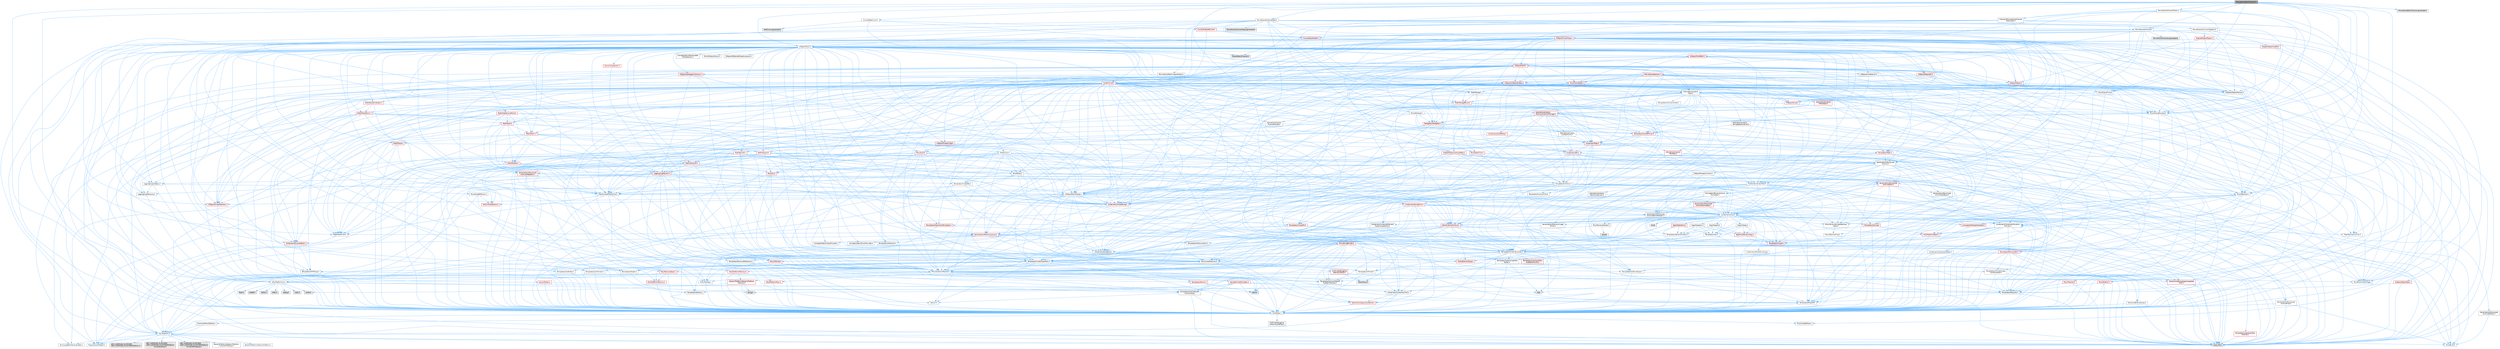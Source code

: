 digraph "MovieSceneBoolChannel.h"
{
 // INTERACTIVE_SVG=YES
 // LATEX_PDF_SIZE
  bgcolor="transparent";
  edge [fontname=Helvetica,fontsize=10,labelfontname=Helvetica,labelfontsize=10];
  node [fontname=Helvetica,fontsize=10,shape=box,height=0.2,width=0.4];
  Node1 [id="Node000001",label="MovieSceneBoolChannel.h",height=0.2,width=0.4,color="gray40", fillcolor="grey60", style="filled", fontcolor="black",tooltip=" "];
  Node1 -> Node2 [id="edge1_Node000001_Node000002",color="steelblue1",style="solid",tooltip=" "];
  Node2 [id="Node000002",label="Channels/MovieSceneChannel\lEditorData.h",height=0.2,width=0.4,color="grey40", fillcolor="white", style="filled",URL="$de/dee/MovieSceneChannelEditorData_8h.html",tooltip=" "];
  Node2 -> Node3 [id="edge2_Node000002_Node000003",color="steelblue1",style="solid",tooltip=" "];
  Node3 [id="Node000003",label="HAL/Platform.h",height=0.2,width=0.4,color="grey40", fillcolor="white", style="filled",URL="$d9/dd0/Platform_8h.html",tooltip=" "];
  Node3 -> Node4 [id="edge3_Node000003_Node000004",color="steelblue1",style="solid",tooltip=" "];
  Node4 [id="Node000004",label="Misc/Build.h",height=0.2,width=0.4,color="grey40", fillcolor="white", style="filled",URL="$d3/dbb/Build_8h.html",tooltip=" "];
  Node3 -> Node5 [id="edge4_Node000003_Node000005",color="steelblue1",style="solid",tooltip=" "];
  Node5 [id="Node000005",label="Misc/LargeWorldCoordinates.h",height=0.2,width=0.4,color="grey40", fillcolor="white", style="filled",URL="$d2/dcb/LargeWorldCoordinates_8h.html",tooltip=" "];
  Node3 -> Node6 [id="edge5_Node000003_Node000006",color="steelblue1",style="solid",tooltip=" "];
  Node6 [id="Node000006",label="type_traits",height=0.2,width=0.4,color="grey60", fillcolor="#E0E0E0", style="filled",tooltip=" "];
  Node3 -> Node7 [id="edge6_Node000003_Node000007",color="steelblue1",style="solid",tooltip=" "];
  Node7 [id="Node000007",label="PreprocessorHelpers.h",height=0.2,width=0.4,color="grey40", fillcolor="white", style="filled",URL="$db/ddb/PreprocessorHelpers_8h.html",tooltip=" "];
  Node3 -> Node8 [id="edge7_Node000003_Node000008",color="steelblue1",style="solid",tooltip=" "];
  Node8 [id="Node000008",label="UBT_COMPILED_PLATFORM\l/UBT_COMPILED_PLATFORMPlatform\lCompilerPreSetup.h",height=0.2,width=0.4,color="grey60", fillcolor="#E0E0E0", style="filled",tooltip=" "];
  Node3 -> Node9 [id="edge8_Node000003_Node000009",color="steelblue1",style="solid",tooltip=" "];
  Node9 [id="Node000009",label="GenericPlatform/GenericPlatform\lCompilerPreSetup.h",height=0.2,width=0.4,color="grey40", fillcolor="white", style="filled",URL="$d9/dc8/GenericPlatformCompilerPreSetup_8h.html",tooltip=" "];
  Node3 -> Node10 [id="edge9_Node000003_Node000010",color="steelblue1",style="solid",tooltip=" "];
  Node10 [id="Node000010",label="GenericPlatform/GenericPlatform.h",height=0.2,width=0.4,color="grey40", fillcolor="white", style="filled",URL="$d6/d84/GenericPlatform_8h.html",tooltip=" "];
  Node3 -> Node11 [id="edge10_Node000003_Node000011",color="steelblue1",style="solid",tooltip=" "];
  Node11 [id="Node000011",label="UBT_COMPILED_PLATFORM\l/UBT_COMPILED_PLATFORMPlatform.h",height=0.2,width=0.4,color="grey60", fillcolor="#E0E0E0", style="filled",tooltip=" "];
  Node3 -> Node12 [id="edge11_Node000003_Node000012",color="steelblue1",style="solid",tooltip=" "];
  Node12 [id="Node000012",label="UBT_COMPILED_PLATFORM\l/UBT_COMPILED_PLATFORMPlatform\lCompilerSetup.h",height=0.2,width=0.4,color="grey60", fillcolor="#E0E0E0", style="filled",tooltip=" "];
  Node2 -> Node13 [id="edge12_Node000002_Node000013",color="steelblue1",style="solid",tooltip=" "];
  Node13 [id="Node000013",label="Internationalization\l/Text.h",height=0.2,width=0.4,color="grey40", fillcolor="white", style="filled",URL="$d6/d35/Text_8h.html",tooltip=" "];
  Node13 -> Node14 [id="edge13_Node000013_Node000014",color="steelblue1",style="solid",tooltip=" "];
  Node14 [id="Node000014",label="CoreTypes.h",height=0.2,width=0.4,color="grey40", fillcolor="white", style="filled",URL="$dc/dec/CoreTypes_8h.html",tooltip=" "];
  Node14 -> Node3 [id="edge14_Node000014_Node000003",color="steelblue1",style="solid",tooltip=" "];
  Node14 -> Node15 [id="edge15_Node000014_Node000015",color="steelblue1",style="solid",tooltip=" "];
  Node15 [id="Node000015",label="ProfilingDebugging\l/UMemoryDefines.h",height=0.2,width=0.4,color="grey40", fillcolor="white", style="filled",URL="$d2/da2/UMemoryDefines_8h.html",tooltip=" "];
  Node14 -> Node16 [id="edge16_Node000014_Node000016",color="steelblue1",style="solid",tooltip=" "];
  Node16 [id="Node000016",label="Misc/CoreMiscDefines.h",height=0.2,width=0.4,color="grey40", fillcolor="white", style="filled",URL="$da/d38/CoreMiscDefines_8h.html",tooltip=" "];
  Node16 -> Node3 [id="edge17_Node000016_Node000003",color="steelblue1",style="solid",tooltip=" "];
  Node16 -> Node7 [id="edge18_Node000016_Node000007",color="steelblue1",style="solid",tooltip=" "];
  Node14 -> Node17 [id="edge19_Node000014_Node000017",color="steelblue1",style="solid",tooltip=" "];
  Node17 [id="Node000017",label="Misc/CoreDefines.h",height=0.2,width=0.4,color="grey40", fillcolor="white", style="filled",URL="$d3/dd2/CoreDefines_8h.html",tooltip=" "];
  Node13 -> Node18 [id="edge20_Node000013_Node000018",color="steelblue1",style="solid",tooltip=" "];
  Node18 [id="Node000018",label="HAL/PlatformAtomics.h",height=0.2,width=0.4,color="red", fillcolor="#FFF0F0", style="filled",URL="$d3/d36/PlatformAtomics_8h.html",tooltip=" "];
  Node18 -> Node14 [id="edge21_Node000018_Node000014",color="steelblue1",style="solid",tooltip=" "];
  Node13 -> Node21 [id="edge22_Node000013_Node000021",color="steelblue1",style="solid",tooltip=" "];
  Node21 [id="Node000021",label="Misc/AssertionMacros.h",height=0.2,width=0.4,color="grey40", fillcolor="white", style="filled",URL="$d0/dfa/AssertionMacros_8h.html",tooltip=" "];
  Node21 -> Node14 [id="edge23_Node000021_Node000014",color="steelblue1",style="solid",tooltip=" "];
  Node21 -> Node3 [id="edge24_Node000021_Node000003",color="steelblue1",style="solid",tooltip=" "];
  Node21 -> Node22 [id="edge25_Node000021_Node000022",color="steelblue1",style="solid",tooltip=" "];
  Node22 [id="Node000022",label="HAL/PlatformMisc.h",height=0.2,width=0.4,color="red", fillcolor="#FFF0F0", style="filled",URL="$d0/df5/PlatformMisc_8h.html",tooltip=" "];
  Node22 -> Node14 [id="edge26_Node000022_Node000014",color="steelblue1",style="solid",tooltip=" "];
  Node21 -> Node7 [id="edge27_Node000021_Node000007",color="steelblue1",style="solid",tooltip=" "];
  Node21 -> Node55 [id="edge28_Node000021_Node000055",color="steelblue1",style="solid",tooltip=" "];
  Node55 [id="Node000055",label="Templates/EnableIf.h",height=0.2,width=0.4,color="grey40", fillcolor="white", style="filled",URL="$d7/d60/EnableIf_8h.html",tooltip=" "];
  Node55 -> Node14 [id="edge29_Node000055_Node000014",color="steelblue1",style="solid",tooltip=" "];
  Node21 -> Node56 [id="edge30_Node000021_Node000056",color="steelblue1",style="solid",tooltip=" "];
  Node56 [id="Node000056",label="Templates/IsArrayOrRefOf\lTypeByPredicate.h",height=0.2,width=0.4,color="grey40", fillcolor="white", style="filled",URL="$d6/da1/IsArrayOrRefOfTypeByPredicate_8h.html",tooltip=" "];
  Node56 -> Node14 [id="edge31_Node000056_Node000014",color="steelblue1",style="solid",tooltip=" "];
  Node21 -> Node57 [id="edge32_Node000021_Node000057",color="steelblue1",style="solid",tooltip=" "];
  Node57 [id="Node000057",label="Templates/IsValidVariadic\lFunctionArg.h",height=0.2,width=0.4,color="grey40", fillcolor="white", style="filled",URL="$d0/dc8/IsValidVariadicFunctionArg_8h.html",tooltip=" "];
  Node57 -> Node14 [id="edge33_Node000057_Node000014",color="steelblue1",style="solid",tooltip=" "];
  Node57 -> Node58 [id="edge34_Node000057_Node000058",color="steelblue1",style="solid",tooltip=" "];
  Node58 [id="Node000058",label="IsEnum.h",height=0.2,width=0.4,color="grey40", fillcolor="white", style="filled",URL="$d4/de5/IsEnum_8h.html",tooltip=" "];
  Node57 -> Node6 [id="edge35_Node000057_Node000006",color="steelblue1",style="solid",tooltip=" "];
  Node21 -> Node59 [id="edge36_Node000021_Node000059",color="steelblue1",style="solid",tooltip=" "];
  Node59 [id="Node000059",label="Traits/IsCharEncodingCompatible\lWith.h",height=0.2,width=0.4,color="red", fillcolor="#FFF0F0", style="filled",URL="$df/dd1/IsCharEncodingCompatibleWith_8h.html",tooltip=" "];
  Node59 -> Node6 [id="edge37_Node000059_Node000006",color="steelblue1",style="solid",tooltip=" "];
  Node21 -> Node61 [id="edge38_Node000021_Node000061",color="steelblue1",style="solid",tooltip=" "];
  Node61 [id="Node000061",label="Misc/VarArgs.h",height=0.2,width=0.4,color="grey40", fillcolor="white", style="filled",URL="$d5/d6f/VarArgs_8h.html",tooltip=" "];
  Node61 -> Node14 [id="edge39_Node000061_Node000014",color="steelblue1",style="solid",tooltip=" "];
  Node21 -> Node62 [id="edge40_Node000021_Node000062",color="steelblue1",style="solid",tooltip=" "];
  Node62 [id="Node000062",label="String/FormatStringSan.h",height=0.2,width=0.4,color="red", fillcolor="#FFF0F0", style="filled",URL="$d3/d8b/FormatStringSan_8h.html",tooltip=" "];
  Node62 -> Node6 [id="edge41_Node000062_Node000006",color="steelblue1",style="solid",tooltip=" "];
  Node62 -> Node14 [id="edge42_Node000062_Node000014",color="steelblue1",style="solid",tooltip=" "];
  Node62 -> Node63 [id="edge43_Node000062_Node000063",color="steelblue1",style="solid",tooltip=" "];
  Node63 [id="Node000063",label="Templates/Requires.h",height=0.2,width=0.4,color="grey40", fillcolor="white", style="filled",URL="$dc/d96/Requires_8h.html",tooltip=" "];
  Node63 -> Node55 [id="edge44_Node000063_Node000055",color="steelblue1",style="solid",tooltip=" "];
  Node63 -> Node6 [id="edge45_Node000063_Node000006",color="steelblue1",style="solid",tooltip=" "];
  Node62 -> Node64 [id="edge46_Node000062_Node000064",color="steelblue1",style="solid",tooltip=" "];
  Node64 [id="Node000064",label="Templates/Identity.h",height=0.2,width=0.4,color="grey40", fillcolor="white", style="filled",URL="$d0/dd5/Identity_8h.html",tooltip=" "];
  Node62 -> Node57 [id="edge47_Node000062_Node000057",color="steelblue1",style="solid",tooltip=" "];
  Node62 -> Node30 [id="edge48_Node000062_Node000030",color="steelblue1",style="solid",tooltip=" "];
  Node30 [id="Node000030",label="Containers/ContainersFwd.h",height=0.2,width=0.4,color="grey40", fillcolor="white", style="filled",URL="$d4/d0a/ContainersFwd_8h.html",tooltip=" "];
  Node30 -> Node3 [id="edge49_Node000030_Node000003",color="steelblue1",style="solid",tooltip=" "];
  Node30 -> Node14 [id="edge50_Node000030_Node000014",color="steelblue1",style="solid",tooltip=" "];
  Node30 -> Node27 [id="edge51_Node000030_Node000027",color="steelblue1",style="solid",tooltip=" "];
  Node27 [id="Node000027",label="Traits/IsContiguousContainer.h",height=0.2,width=0.4,color="red", fillcolor="#FFF0F0", style="filled",URL="$d5/d3c/IsContiguousContainer_8h.html",tooltip=" "];
  Node27 -> Node14 [id="edge52_Node000027_Node000014",color="steelblue1",style="solid",tooltip=" "];
  Node21 -> Node68 [id="edge53_Node000021_Node000068",color="steelblue1",style="solid",tooltip=" "];
  Node68 [id="Node000068",label="atomic",height=0.2,width=0.4,color="grey60", fillcolor="#E0E0E0", style="filled",tooltip=" "];
  Node13 -> Node46 [id="edge54_Node000013_Node000046",color="steelblue1",style="solid",tooltip=" "];
  Node46 [id="Node000046",label="Misc/EnumClassFlags.h",height=0.2,width=0.4,color="grey40", fillcolor="white", style="filled",URL="$d8/de7/EnumClassFlags_8h.html",tooltip=" "];
  Node13 -> Node69 [id="edge55_Node000013_Node000069",color="steelblue1",style="solid",tooltip=" "];
  Node69 [id="Node000069",label="Templates/UnrealTypeTraits.h",height=0.2,width=0.4,color="grey40", fillcolor="white", style="filled",URL="$d2/d2d/UnrealTypeTraits_8h.html",tooltip=" "];
  Node69 -> Node14 [id="edge56_Node000069_Node000014",color="steelblue1",style="solid",tooltip=" "];
  Node69 -> Node70 [id="edge57_Node000069_Node000070",color="steelblue1",style="solid",tooltip=" "];
  Node70 [id="Node000070",label="Templates/IsPointer.h",height=0.2,width=0.4,color="grey40", fillcolor="white", style="filled",URL="$d7/d05/IsPointer_8h.html",tooltip=" "];
  Node70 -> Node14 [id="edge58_Node000070_Node000014",color="steelblue1",style="solid",tooltip=" "];
  Node69 -> Node21 [id="edge59_Node000069_Node000021",color="steelblue1",style="solid",tooltip=" "];
  Node69 -> Node71 [id="edge60_Node000069_Node000071",color="steelblue1",style="solid",tooltip=" "];
  Node71 [id="Node000071",label="Templates/AndOrNot.h",height=0.2,width=0.4,color="grey40", fillcolor="white", style="filled",URL="$db/d0a/AndOrNot_8h.html",tooltip=" "];
  Node71 -> Node14 [id="edge61_Node000071_Node000014",color="steelblue1",style="solid",tooltip=" "];
  Node69 -> Node55 [id="edge62_Node000069_Node000055",color="steelblue1",style="solid",tooltip=" "];
  Node69 -> Node72 [id="edge63_Node000069_Node000072",color="steelblue1",style="solid",tooltip=" "];
  Node72 [id="Node000072",label="Templates/IsArithmetic.h",height=0.2,width=0.4,color="grey40", fillcolor="white", style="filled",URL="$d2/d5d/IsArithmetic_8h.html",tooltip=" "];
  Node72 -> Node14 [id="edge64_Node000072_Node000014",color="steelblue1",style="solid",tooltip=" "];
  Node69 -> Node58 [id="edge65_Node000069_Node000058",color="steelblue1",style="solid",tooltip=" "];
  Node69 -> Node73 [id="edge66_Node000069_Node000073",color="steelblue1",style="solid",tooltip=" "];
  Node73 [id="Node000073",label="Templates/Models.h",height=0.2,width=0.4,color="grey40", fillcolor="white", style="filled",URL="$d3/d0c/Models_8h.html",tooltip=" "];
  Node73 -> Node64 [id="edge67_Node000073_Node000064",color="steelblue1",style="solid",tooltip=" "];
  Node69 -> Node74 [id="edge68_Node000069_Node000074",color="steelblue1",style="solid",tooltip=" "];
  Node74 [id="Node000074",label="Templates/IsPODType.h",height=0.2,width=0.4,color="grey40", fillcolor="white", style="filled",URL="$d7/db1/IsPODType_8h.html",tooltip=" "];
  Node74 -> Node14 [id="edge69_Node000074_Node000014",color="steelblue1",style="solid",tooltip=" "];
  Node69 -> Node75 [id="edge70_Node000069_Node000075",color="steelblue1",style="solid",tooltip=" "];
  Node75 [id="Node000075",label="Templates/IsUECoreType.h",height=0.2,width=0.4,color="grey40", fillcolor="white", style="filled",URL="$d1/db8/IsUECoreType_8h.html",tooltip=" "];
  Node75 -> Node14 [id="edge71_Node000075_Node000014",color="steelblue1",style="solid",tooltip=" "];
  Node75 -> Node6 [id="edge72_Node000075_Node000006",color="steelblue1",style="solid",tooltip=" "];
  Node69 -> Node76 [id="edge73_Node000069_Node000076",color="steelblue1",style="solid",tooltip=" "];
  Node76 [id="Node000076",label="Templates/IsTriviallyCopy\lConstructible.h",height=0.2,width=0.4,color="grey40", fillcolor="white", style="filled",URL="$d3/d78/IsTriviallyCopyConstructible_8h.html",tooltip=" "];
  Node76 -> Node14 [id="edge74_Node000076_Node000014",color="steelblue1",style="solid",tooltip=" "];
  Node76 -> Node6 [id="edge75_Node000076_Node000006",color="steelblue1",style="solid",tooltip=" "];
  Node13 -> Node77 [id="edge76_Node000013_Node000077",color="steelblue1",style="solid",tooltip=" "];
  Node77 [id="Node000077",label="Containers/Array.h",height=0.2,width=0.4,color="grey40", fillcolor="white", style="filled",URL="$df/dd0/Array_8h.html",tooltip=" "];
  Node77 -> Node14 [id="edge77_Node000077_Node000014",color="steelblue1",style="solid",tooltip=" "];
  Node77 -> Node21 [id="edge78_Node000077_Node000021",color="steelblue1",style="solid",tooltip=" "];
  Node77 -> Node78 [id="edge79_Node000077_Node000078",color="steelblue1",style="solid",tooltip=" "];
  Node78 [id="Node000078",label="Misc/IntrusiveUnsetOptional\lState.h",height=0.2,width=0.4,color="grey40", fillcolor="white", style="filled",URL="$d2/d0a/IntrusiveUnsetOptionalState_8h.html",tooltip=" "];
  Node78 -> Node79 [id="edge80_Node000078_Node000079",color="steelblue1",style="solid",tooltip=" "];
  Node79 [id="Node000079",label="Misc/OptionalFwd.h",height=0.2,width=0.4,color="grey40", fillcolor="white", style="filled",URL="$dc/d50/OptionalFwd_8h.html",tooltip=" "];
  Node77 -> Node80 [id="edge81_Node000077_Node000080",color="steelblue1",style="solid",tooltip=" "];
  Node80 [id="Node000080",label="Misc/ReverseIterate.h",height=0.2,width=0.4,color="grey40", fillcolor="white", style="filled",URL="$db/de3/ReverseIterate_8h.html",tooltip=" "];
  Node80 -> Node3 [id="edge82_Node000080_Node000003",color="steelblue1",style="solid",tooltip=" "];
  Node80 -> Node81 [id="edge83_Node000080_Node000081",color="steelblue1",style="solid",tooltip=" "];
  Node81 [id="Node000081",label="iterator",height=0.2,width=0.4,color="grey60", fillcolor="#E0E0E0", style="filled",tooltip=" "];
  Node77 -> Node82 [id="edge84_Node000077_Node000082",color="steelblue1",style="solid",tooltip=" "];
  Node82 [id="Node000082",label="HAL/UnrealMemory.h",height=0.2,width=0.4,color="grey40", fillcolor="white", style="filled",URL="$d9/d96/UnrealMemory_8h.html",tooltip=" "];
  Node82 -> Node14 [id="edge85_Node000082_Node000014",color="steelblue1",style="solid",tooltip=" "];
  Node82 -> Node83 [id="edge86_Node000082_Node000083",color="steelblue1",style="solid",tooltip=" "];
  Node83 [id="Node000083",label="GenericPlatform/GenericPlatform\lMemory.h",height=0.2,width=0.4,color="red", fillcolor="#FFF0F0", style="filled",URL="$dd/d22/GenericPlatformMemory_8h.html",tooltip=" "];
  Node83 -> Node14 [id="edge87_Node000083_Node000014",color="steelblue1",style="solid",tooltip=" "];
  Node83 -> Node43 [id="edge88_Node000083_Node000043",color="steelblue1",style="solid",tooltip=" "];
  Node43 [id="Node000043",label="string.h",height=0.2,width=0.4,color="grey60", fillcolor="#E0E0E0", style="filled",tooltip=" "];
  Node83 -> Node36 [id="edge89_Node000083_Node000036",color="steelblue1",style="solid",tooltip=" "];
  Node36 [id="Node000036",label="wchar.h",height=0.2,width=0.4,color="grey60", fillcolor="#E0E0E0", style="filled",tooltip=" "];
  Node82 -> Node86 [id="edge90_Node000082_Node000086",color="steelblue1",style="solid",tooltip=" "];
  Node86 [id="Node000086",label="HAL/MemoryBase.h",height=0.2,width=0.4,color="red", fillcolor="#FFF0F0", style="filled",URL="$d6/d9f/MemoryBase_8h.html",tooltip=" "];
  Node86 -> Node14 [id="edge91_Node000086_Node000014",color="steelblue1",style="solid",tooltip=" "];
  Node86 -> Node18 [id="edge92_Node000086_Node000018",color="steelblue1",style="solid",tooltip=" "];
  Node86 -> Node34 [id="edge93_Node000086_Node000034",color="steelblue1",style="solid",tooltip=" "];
  Node34 [id="Node000034",label="HAL/PlatformCrt.h",height=0.2,width=0.4,color="grey40", fillcolor="white", style="filled",URL="$d8/d75/PlatformCrt_8h.html",tooltip=" "];
  Node34 -> Node35 [id="edge94_Node000034_Node000035",color="steelblue1",style="solid",tooltip=" "];
  Node35 [id="Node000035",label="new",height=0.2,width=0.4,color="grey60", fillcolor="#E0E0E0", style="filled",tooltip=" "];
  Node34 -> Node36 [id="edge95_Node000034_Node000036",color="steelblue1",style="solid",tooltip=" "];
  Node34 -> Node37 [id="edge96_Node000034_Node000037",color="steelblue1",style="solid",tooltip=" "];
  Node37 [id="Node000037",label="stddef.h",height=0.2,width=0.4,color="grey60", fillcolor="#E0E0E0", style="filled",tooltip=" "];
  Node34 -> Node38 [id="edge97_Node000034_Node000038",color="steelblue1",style="solid",tooltip=" "];
  Node38 [id="Node000038",label="stdlib.h",height=0.2,width=0.4,color="grey60", fillcolor="#E0E0E0", style="filled",tooltip=" "];
  Node34 -> Node39 [id="edge98_Node000034_Node000039",color="steelblue1",style="solid",tooltip=" "];
  Node39 [id="Node000039",label="stdio.h",height=0.2,width=0.4,color="grey60", fillcolor="#E0E0E0", style="filled",tooltip=" "];
  Node34 -> Node40 [id="edge99_Node000034_Node000040",color="steelblue1",style="solid",tooltip=" "];
  Node40 [id="Node000040",label="stdarg.h",height=0.2,width=0.4,color="grey60", fillcolor="#E0E0E0", style="filled",tooltip=" "];
  Node34 -> Node41 [id="edge100_Node000034_Node000041",color="steelblue1",style="solid",tooltip=" "];
  Node41 [id="Node000041",label="math.h",height=0.2,width=0.4,color="grey60", fillcolor="#E0E0E0", style="filled",tooltip=" "];
  Node34 -> Node42 [id="edge101_Node000034_Node000042",color="steelblue1",style="solid",tooltip=" "];
  Node42 [id="Node000042",label="float.h",height=0.2,width=0.4,color="grey60", fillcolor="#E0E0E0", style="filled",tooltip=" "];
  Node34 -> Node43 [id="edge102_Node000034_Node000043",color="steelblue1",style="solid",tooltip=" "];
  Node86 -> Node90 [id="edge103_Node000086_Node000090",color="steelblue1",style="solid",tooltip=" "];
  Node90 [id="Node000090",label="Templates/Atomic.h",height=0.2,width=0.4,color="red", fillcolor="#FFF0F0", style="filled",URL="$d3/d91/Atomic_8h.html",tooltip=" "];
  Node90 -> Node68 [id="edge104_Node000090_Node000068",color="steelblue1",style="solid",tooltip=" "];
  Node82 -> Node97 [id="edge105_Node000082_Node000097",color="steelblue1",style="solid",tooltip=" "];
  Node97 [id="Node000097",label="HAL/PlatformMemory.h",height=0.2,width=0.4,color="red", fillcolor="#FFF0F0", style="filled",URL="$de/d68/PlatformMemory_8h.html",tooltip=" "];
  Node97 -> Node14 [id="edge106_Node000097_Node000014",color="steelblue1",style="solid",tooltip=" "];
  Node97 -> Node83 [id="edge107_Node000097_Node000083",color="steelblue1",style="solid",tooltip=" "];
  Node82 -> Node99 [id="edge108_Node000082_Node000099",color="steelblue1",style="solid",tooltip=" "];
  Node99 [id="Node000099",label="ProfilingDebugging\l/MemoryTrace.h",height=0.2,width=0.4,color="red", fillcolor="#FFF0F0", style="filled",URL="$da/dd7/MemoryTrace_8h.html",tooltip=" "];
  Node99 -> Node3 [id="edge109_Node000099_Node000003",color="steelblue1",style="solid",tooltip=" "];
  Node99 -> Node46 [id="edge110_Node000099_Node000046",color="steelblue1",style="solid",tooltip=" "];
  Node99 -> Node54 [id="edge111_Node000099_Node000054",color="steelblue1",style="solid",tooltip=" "];
  Node54 [id="Node000054",label="Trace/Trace.h",height=0.2,width=0.4,color="grey60", fillcolor="#E0E0E0", style="filled",tooltip=" "];
  Node82 -> Node70 [id="edge112_Node000082_Node000070",color="steelblue1",style="solid",tooltip=" "];
  Node77 -> Node69 [id="edge113_Node000077_Node000069",color="steelblue1",style="solid",tooltip=" "];
  Node77 -> Node100 [id="edge114_Node000077_Node000100",color="steelblue1",style="solid",tooltip=" "];
  Node100 [id="Node000100",label="Templates/UnrealTemplate.h",height=0.2,width=0.4,color="grey40", fillcolor="white", style="filled",URL="$d4/d24/UnrealTemplate_8h.html",tooltip=" "];
  Node100 -> Node14 [id="edge115_Node000100_Node000014",color="steelblue1",style="solid",tooltip=" "];
  Node100 -> Node70 [id="edge116_Node000100_Node000070",color="steelblue1",style="solid",tooltip=" "];
  Node100 -> Node82 [id="edge117_Node000100_Node000082",color="steelblue1",style="solid",tooltip=" "];
  Node100 -> Node101 [id="edge118_Node000100_Node000101",color="steelblue1",style="solid",tooltip=" "];
  Node101 [id="Node000101",label="Templates/CopyQualifiers\lAndRefsFromTo.h",height=0.2,width=0.4,color="red", fillcolor="#FFF0F0", style="filled",URL="$d3/db3/CopyQualifiersAndRefsFromTo_8h.html",tooltip=" "];
  Node100 -> Node69 [id="edge119_Node000100_Node000069",color="steelblue1",style="solid",tooltip=" "];
  Node100 -> Node103 [id="edge120_Node000100_Node000103",color="steelblue1",style="solid",tooltip=" "];
  Node103 [id="Node000103",label="Templates/RemoveReference.h",height=0.2,width=0.4,color="grey40", fillcolor="white", style="filled",URL="$da/dbe/RemoveReference_8h.html",tooltip=" "];
  Node103 -> Node14 [id="edge121_Node000103_Node000014",color="steelblue1",style="solid",tooltip=" "];
  Node100 -> Node63 [id="edge122_Node000100_Node000063",color="steelblue1",style="solid",tooltip=" "];
  Node100 -> Node104 [id="edge123_Node000100_Node000104",color="steelblue1",style="solid",tooltip=" "];
  Node104 [id="Node000104",label="Templates/TypeCompatible\lBytes.h",height=0.2,width=0.4,color="grey40", fillcolor="white", style="filled",URL="$df/d0a/TypeCompatibleBytes_8h.html",tooltip=" "];
  Node104 -> Node14 [id="edge124_Node000104_Node000014",color="steelblue1",style="solid",tooltip=" "];
  Node104 -> Node43 [id="edge125_Node000104_Node000043",color="steelblue1",style="solid",tooltip=" "];
  Node104 -> Node35 [id="edge126_Node000104_Node000035",color="steelblue1",style="solid",tooltip=" "];
  Node104 -> Node6 [id="edge127_Node000104_Node000006",color="steelblue1",style="solid",tooltip=" "];
  Node100 -> Node64 [id="edge128_Node000100_Node000064",color="steelblue1",style="solid",tooltip=" "];
  Node100 -> Node27 [id="edge129_Node000100_Node000027",color="steelblue1",style="solid",tooltip=" "];
  Node100 -> Node105 [id="edge130_Node000100_Node000105",color="steelblue1",style="solid",tooltip=" "];
  Node105 [id="Node000105",label="Traits/UseBitwiseSwap.h",height=0.2,width=0.4,color="grey40", fillcolor="white", style="filled",URL="$db/df3/UseBitwiseSwap_8h.html",tooltip=" "];
  Node105 -> Node14 [id="edge131_Node000105_Node000014",color="steelblue1",style="solid",tooltip=" "];
  Node105 -> Node6 [id="edge132_Node000105_Node000006",color="steelblue1",style="solid",tooltip=" "];
  Node100 -> Node6 [id="edge133_Node000100_Node000006",color="steelblue1",style="solid",tooltip=" "];
  Node77 -> Node106 [id="edge134_Node000077_Node000106",color="steelblue1",style="solid",tooltip=" "];
  Node106 [id="Node000106",label="Containers/AllowShrinking.h",height=0.2,width=0.4,color="grey40", fillcolor="white", style="filled",URL="$d7/d1a/AllowShrinking_8h.html",tooltip=" "];
  Node106 -> Node14 [id="edge135_Node000106_Node000014",color="steelblue1",style="solid",tooltip=" "];
  Node77 -> Node107 [id="edge136_Node000077_Node000107",color="steelblue1",style="solid",tooltip=" "];
  Node107 [id="Node000107",label="Containers/ContainerAllocation\lPolicies.h",height=0.2,width=0.4,color="grey40", fillcolor="white", style="filled",URL="$d7/dff/ContainerAllocationPolicies_8h.html",tooltip=" "];
  Node107 -> Node14 [id="edge137_Node000107_Node000014",color="steelblue1",style="solid",tooltip=" "];
  Node107 -> Node108 [id="edge138_Node000107_Node000108",color="steelblue1",style="solid",tooltip=" "];
  Node108 [id="Node000108",label="Containers/ContainerHelpers.h",height=0.2,width=0.4,color="grey40", fillcolor="white", style="filled",URL="$d7/d33/ContainerHelpers_8h.html",tooltip=" "];
  Node108 -> Node14 [id="edge139_Node000108_Node000014",color="steelblue1",style="solid",tooltip=" "];
  Node107 -> Node107 [id="edge140_Node000107_Node000107",color="steelblue1",style="solid",tooltip=" "];
  Node107 -> Node109 [id="edge141_Node000107_Node000109",color="steelblue1",style="solid",tooltip=" "];
  Node109 [id="Node000109",label="HAL/PlatformMath.h",height=0.2,width=0.4,color="red", fillcolor="#FFF0F0", style="filled",URL="$dc/d53/PlatformMath_8h.html",tooltip=" "];
  Node109 -> Node14 [id="edge142_Node000109_Node000014",color="steelblue1",style="solid",tooltip=" "];
  Node107 -> Node82 [id="edge143_Node000107_Node000082",color="steelblue1",style="solid",tooltip=" "];
  Node107 -> Node44 [id="edge144_Node000107_Node000044",color="steelblue1",style="solid",tooltip=" "];
  Node44 [id="Node000044",label="Math/NumericLimits.h",height=0.2,width=0.4,color="grey40", fillcolor="white", style="filled",URL="$df/d1b/NumericLimits_8h.html",tooltip=" "];
  Node44 -> Node14 [id="edge145_Node000044_Node000014",color="steelblue1",style="solid",tooltip=" "];
  Node107 -> Node21 [id="edge146_Node000107_Node000021",color="steelblue1",style="solid",tooltip=" "];
  Node107 -> Node117 [id="edge147_Node000107_Node000117",color="steelblue1",style="solid",tooltip=" "];
  Node117 [id="Node000117",label="Templates/IsPolymorphic.h",height=0.2,width=0.4,color="grey40", fillcolor="white", style="filled",URL="$dc/d20/IsPolymorphic_8h.html",tooltip=" "];
  Node107 -> Node118 [id="edge148_Node000107_Node000118",color="steelblue1",style="solid",tooltip=" "];
  Node118 [id="Node000118",label="Templates/MemoryOps.h",height=0.2,width=0.4,color="red", fillcolor="#FFF0F0", style="filled",URL="$db/dea/MemoryOps_8h.html",tooltip=" "];
  Node118 -> Node14 [id="edge149_Node000118_Node000014",color="steelblue1",style="solid",tooltip=" "];
  Node118 -> Node82 [id="edge150_Node000118_Node000082",color="steelblue1",style="solid",tooltip=" "];
  Node118 -> Node76 [id="edge151_Node000118_Node000076",color="steelblue1",style="solid",tooltip=" "];
  Node118 -> Node63 [id="edge152_Node000118_Node000063",color="steelblue1",style="solid",tooltip=" "];
  Node118 -> Node69 [id="edge153_Node000118_Node000069",color="steelblue1",style="solid",tooltip=" "];
  Node118 -> Node105 [id="edge154_Node000118_Node000105",color="steelblue1",style="solid",tooltip=" "];
  Node118 -> Node35 [id="edge155_Node000118_Node000035",color="steelblue1",style="solid",tooltip=" "];
  Node118 -> Node6 [id="edge156_Node000118_Node000006",color="steelblue1",style="solid",tooltip=" "];
  Node107 -> Node104 [id="edge157_Node000107_Node000104",color="steelblue1",style="solid",tooltip=" "];
  Node107 -> Node6 [id="edge158_Node000107_Node000006",color="steelblue1",style="solid",tooltip=" "];
  Node77 -> Node119 [id="edge159_Node000077_Node000119",color="steelblue1",style="solid",tooltip=" "];
  Node119 [id="Node000119",label="Containers/ContainerElement\lTypeCompatibility.h",height=0.2,width=0.4,color="grey40", fillcolor="white", style="filled",URL="$df/ddf/ContainerElementTypeCompatibility_8h.html",tooltip=" "];
  Node119 -> Node14 [id="edge160_Node000119_Node000014",color="steelblue1",style="solid",tooltip=" "];
  Node119 -> Node69 [id="edge161_Node000119_Node000069",color="steelblue1",style="solid",tooltip=" "];
  Node77 -> Node120 [id="edge162_Node000077_Node000120",color="steelblue1",style="solid",tooltip=" "];
  Node120 [id="Node000120",label="Serialization/Archive.h",height=0.2,width=0.4,color="red", fillcolor="#FFF0F0", style="filled",URL="$d7/d3b/Archive_8h.html",tooltip=" "];
  Node120 -> Node14 [id="edge163_Node000120_Node000014",color="steelblue1",style="solid",tooltip=" "];
  Node120 -> Node31 [id="edge164_Node000120_Node000031",color="steelblue1",style="solid",tooltip=" "];
  Node31 [id="Node000031",label="Math/MathFwd.h",height=0.2,width=0.4,color="grey40", fillcolor="white", style="filled",URL="$d2/d10/MathFwd_8h.html",tooltip=" "];
  Node31 -> Node3 [id="edge165_Node000031_Node000003",color="steelblue1",style="solid",tooltip=" "];
  Node120 -> Node21 [id="edge166_Node000120_Node000021",color="steelblue1",style="solid",tooltip=" "];
  Node120 -> Node4 [id="edge167_Node000120_Node000004",color="steelblue1",style="solid",tooltip=" "];
  Node120 -> Node61 [id="edge168_Node000120_Node000061",color="steelblue1",style="solid",tooltip=" "];
  Node120 -> Node55 [id="edge169_Node000120_Node000055",color="steelblue1",style="solid",tooltip=" "];
  Node120 -> Node56 [id="edge170_Node000120_Node000056",color="steelblue1",style="solid",tooltip=" "];
  Node120 -> Node57 [id="edge171_Node000120_Node000057",color="steelblue1",style="solid",tooltip=" "];
  Node120 -> Node100 [id="edge172_Node000120_Node000100",color="steelblue1",style="solid",tooltip=" "];
  Node120 -> Node59 [id="edge173_Node000120_Node000059",color="steelblue1",style="solid",tooltip=" "];
  Node77 -> Node130 [id="edge174_Node000077_Node000130",color="steelblue1",style="solid",tooltip=" "];
  Node130 [id="Node000130",label="Serialization/MemoryImage\lWriter.h",height=0.2,width=0.4,color="grey40", fillcolor="white", style="filled",URL="$d0/d08/MemoryImageWriter_8h.html",tooltip=" "];
  Node130 -> Node14 [id="edge175_Node000130_Node000014",color="steelblue1",style="solid",tooltip=" "];
  Node130 -> Node131 [id="edge176_Node000130_Node000131",color="steelblue1",style="solid",tooltip=" "];
  Node131 [id="Node000131",label="Serialization/MemoryLayout.h",height=0.2,width=0.4,color="red", fillcolor="#FFF0F0", style="filled",URL="$d7/d66/MemoryLayout_8h.html",tooltip=" "];
  Node131 -> Node132 [id="edge177_Node000131_Node000132",color="steelblue1",style="solid",tooltip=" "];
  Node132 [id="Node000132",label="Concepts/StaticClassProvider.h",height=0.2,width=0.4,color="grey40", fillcolor="white", style="filled",URL="$dd/d83/StaticClassProvider_8h.html",tooltip=" "];
  Node131 -> Node133 [id="edge178_Node000131_Node000133",color="steelblue1",style="solid",tooltip=" "];
  Node133 [id="Node000133",label="Concepts/StaticStructProvider.h",height=0.2,width=0.4,color="grey40", fillcolor="white", style="filled",URL="$d5/d77/StaticStructProvider_8h.html",tooltip=" "];
  Node131 -> Node134 [id="edge179_Node000131_Node000134",color="steelblue1",style="solid",tooltip=" "];
  Node134 [id="Node000134",label="Containers/EnumAsByte.h",height=0.2,width=0.4,color="red", fillcolor="#FFF0F0", style="filled",URL="$d6/d9a/EnumAsByte_8h.html",tooltip=" "];
  Node134 -> Node14 [id="edge180_Node000134_Node000014",color="steelblue1",style="solid",tooltip=" "];
  Node134 -> Node74 [id="edge181_Node000134_Node000074",color="steelblue1",style="solid",tooltip=" "];
  Node131 -> Node24 [id="edge182_Node000131_Node000024",color="steelblue1",style="solid",tooltip=" "];
  Node24 [id="Node000024",label="Containers/StringFwd.h",height=0.2,width=0.4,color="grey40", fillcolor="white", style="filled",URL="$df/d37/StringFwd_8h.html",tooltip=" "];
  Node24 -> Node14 [id="edge183_Node000024_Node000014",color="steelblue1",style="solid",tooltip=" "];
  Node24 -> Node25 [id="edge184_Node000024_Node000025",color="steelblue1",style="solid",tooltip=" "];
  Node25 [id="Node000025",label="Traits/ElementType.h",height=0.2,width=0.4,color="red", fillcolor="#FFF0F0", style="filled",URL="$d5/d4f/ElementType_8h.html",tooltip=" "];
  Node25 -> Node3 [id="edge185_Node000025_Node000003",color="steelblue1",style="solid",tooltip=" "];
  Node25 -> Node6 [id="edge186_Node000025_Node000006",color="steelblue1",style="solid",tooltip=" "];
  Node24 -> Node27 [id="edge187_Node000024_Node000027",color="steelblue1",style="solid",tooltip=" "];
  Node131 -> Node82 [id="edge188_Node000131_Node000082",color="steelblue1",style="solid",tooltip=" "];
  Node131 -> Node55 [id="edge189_Node000131_Node000055",color="steelblue1",style="solid",tooltip=" "];
  Node131 -> Node143 [id="edge190_Node000131_Node000143",color="steelblue1",style="solid",tooltip=" "];
  Node143 [id="Node000143",label="Templates/IsAbstract.h",height=0.2,width=0.4,color="grey40", fillcolor="white", style="filled",URL="$d8/db7/IsAbstract_8h.html",tooltip=" "];
  Node131 -> Node117 [id="edge191_Node000131_Node000117",color="steelblue1",style="solid",tooltip=" "];
  Node131 -> Node73 [id="edge192_Node000131_Node000073",color="steelblue1",style="solid",tooltip=" "];
  Node131 -> Node100 [id="edge193_Node000131_Node000100",color="steelblue1",style="solid",tooltip=" "];
  Node77 -> Node144 [id="edge194_Node000077_Node000144",color="steelblue1",style="solid",tooltip=" "];
  Node144 [id="Node000144",label="Algo/Heapify.h",height=0.2,width=0.4,color="grey40", fillcolor="white", style="filled",URL="$d0/d2a/Heapify_8h.html",tooltip=" "];
  Node144 -> Node145 [id="edge195_Node000144_Node000145",color="steelblue1",style="solid",tooltip=" "];
  Node145 [id="Node000145",label="Algo/Impl/BinaryHeap.h",height=0.2,width=0.4,color="red", fillcolor="#FFF0F0", style="filled",URL="$d7/da3/Algo_2Impl_2BinaryHeap_8h.html",tooltip=" "];
  Node145 -> Node146 [id="edge196_Node000145_Node000146",color="steelblue1",style="solid",tooltip=" "];
  Node146 [id="Node000146",label="Templates/Invoke.h",height=0.2,width=0.4,color="red", fillcolor="#FFF0F0", style="filled",URL="$d7/deb/Invoke_8h.html",tooltip=" "];
  Node146 -> Node14 [id="edge197_Node000146_Node000014",color="steelblue1",style="solid",tooltip=" "];
  Node146 -> Node100 [id="edge198_Node000146_Node000100",color="steelblue1",style="solid",tooltip=" "];
  Node146 -> Node6 [id="edge199_Node000146_Node000006",color="steelblue1",style="solid",tooltip=" "];
  Node145 -> Node6 [id="edge200_Node000145_Node000006",color="steelblue1",style="solid",tooltip=" "];
  Node144 -> Node150 [id="edge201_Node000144_Node000150",color="steelblue1",style="solid",tooltip=" "];
  Node150 [id="Node000150",label="Templates/IdentityFunctor.h",height=0.2,width=0.4,color="grey40", fillcolor="white", style="filled",URL="$d7/d2e/IdentityFunctor_8h.html",tooltip=" "];
  Node150 -> Node3 [id="edge202_Node000150_Node000003",color="steelblue1",style="solid",tooltip=" "];
  Node144 -> Node146 [id="edge203_Node000144_Node000146",color="steelblue1",style="solid",tooltip=" "];
  Node144 -> Node151 [id="edge204_Node000144_Node000151",color="steelblue1",style="solid",tooltip=" "];
  Node151 [id="Node000151",label="Templates/Less.h",height=0.2,width=0.4,color="grey40", fillcolor="white", style="filled",URL="$de/dc8/Less_8h.html",tooltip=" "];
  Node151 -> Node14 [id="edge205_Node000151_Node000014",color="steelblue1",style="solid",tooltip=" "];
  Node151 -> Node100 [id="edge206_Node000151_Node000100",color="steelblue1",style="solid",tooltip=" "];
  Node144 -> Node100 [id="edge207_Node000144_Node000100",color="steelblue1",style="solid",tooltip=" "];
  Node77 -> Node152 [id="edge208_Node000077_Node000152",color="steelblue1",style="solid",tooltip=" "];
  Node152 [id="Node000152",label="Algo/HeapSort.h",height=0.2,width=0.4,color="grey40", fillcolor="white", style="filled",URL="$d3/d92/HeapSort_8h.html",tooltip=" "];
  Node152 -> Node145 [id="edge209_Node000152_Node000145",color="steelblue1",style="solid",tooltip=" "];
  Node152 -> Node150 [id="edge210_Node000152_Node000150",color="steelblue1",style="solid",tooltip=" "];
  Node152 -> Node151 [id="edge211_Node000152_Node000151",color="steelblue1",style="solid",tooltip=" "];
  Node152 -> Node100 [id="edge212_Node000152_Node000100",color="steelblue1",style="solid",tooltip=" "];
  Node77 -> Node153 [id="edge213_Node000077_Node000153",color="steelblue1",style="solid",tooltip=" "];
  Node153 [id="Node000153",label="Algo/IsHeap.h",height=0.2,width=0.4,color="grey40", fillcolor="white", style="filled",URL="$de/d32/IsHeap_8h.html",tooltip=" "];
  Node153 -> Node145 [id="edge214_Node000153_Node000145",color="steelblue1",style="solid",tooltip=" "];
  Node153 -> Node150 [id="edge215_Node000153_Node000150",color="steelblue1",style="solid",tooltip=" "];
  Node153 -> Node146 [id="edge216_Node000153_Node000146",color="steelblue1",style="solid",tooltip=" "];
  Node153 -> Node151 [id="edge217_Node000153_Node000151",color="steelblue1",style="solid",tooltip=" "];
  Node153 -> Node100 [id="edge218_Node000153_Node000100",color="steelblue1",style="solid",tooltip=" "];
  Node77 -> Node145 [id="edge219_Node000077_Node000145",color="steelblue1",style="solid",tooltip=" "];
  Node77 -> Node154 [id="edge220_Node000077_Node000154",color="steelblue1",style="solid",tooltip=" "];
  Node154 [id="Node000154",label="Algo/StableSort.h",height=0.2,width=0.4,color="red", fillcolor="#FFF0F0", style="filled",URL="$d7/d3c/StableSort_8h.html",tooltip=" "];
  Node154 -> Node150 [id="edge221_Node000154_Node000150",color="steelblue1",style="solid",tooltip=" "];
  Node154 -> Node146 [id="edge222_Node000154_Node000146",color="steelblue1",style="solid",tooltip=" "];
  Node154 -> Node151 [id="edge223_Node000154_Node000151",color="steelblue1",style="solid",tooltip=" "];
  Node154 -> Node100 [id="edge224_Node000154_Node000100",color="steelblue1",style="solid",tooltip=" "];
  Node77 -> Node157 [id="edge225_Node000077_Node000157",color="steelblue1",style="solid",tooltip=" "];
  Node157 [id="Node000157",label="Concepts/GetTypeHashable.h",height=0.2,width=0.4,color="red", fillcolor="#FFF0F0", style="filled",URL="$d3/da2/GetTypeHashable_8h.html",tooltip=" "];
  Node157 -> Node14 [id="edge226_Node000157_Node000014",color="steelblue1",style="solid",tooltip=" "];
  Node77 -> Node150 [id="edge227_Node000077_Node000150",color="steelblue1",style="solid",tooltip=" "];
  Node77 -> Node146 [id="edge228_Node000077_Node000146",color="steelblue1",style="solid",tooltip=" "];
  Node77 -> Node151 [id="edge229_Node000077_Node000151",color="steelblue1",style="solid",tooltip=" "];
  Node77 -> Node158 [id="edge230_Node000077_Node000158",color="steelblue1",style="solid",tooltip=" "];
  Node158 [id="Node000158",label="Templates/LosesQualifiers\lFromTo.h",height=0.2,width=0.4,color="red", fillcolor="#FFF0F0", style="filled",URL="$d2/db3/LosesQualifiersFromTo_8h.html",tooltip=" "];
  Node158 -> Node6 [id="edge231_Node000158_Node000006",color="steelblue1",style="solid",tooltip=" "];
  Node77 -> Node63 [id="edge232_Node000077_Node000063",color="steelblue1",style="solid",tooltip=" "];
  Node77 -> Node159 [id="edge233_Node000077_Node000159",color="steelblue1",style="solid",tooltip=" "];
  Node159 [id="Node000159",label="Templates/Sorting.h",height=0.2,width=0.4,color="red", fillcolor="#FFF0F0", style="filled",URL="$d3/d9e/Sorting_8h.html",tooltip=" "];
  Node159 -> Node14 [id="edge234_Node000159_Node000014",color="steelblue1",style="solid",tooltip=" "];
  Node159 -> Node109 [id="edge235_Node000159_Node000109",color="steelblue1",style="solid",tooltip=" "];
  Node159 -> Node151 [id="edge236_Node000159_Node000151",color="steelblue1",style="solid",tooltip=" "];
  Node77 -> Node163 [id="edge237_Node000077_Node000163",color="steelblue1",style="solid",tooltip=" "];
  Node163 [id="Node000163",label="Templates/AlignmentTemplates.h",height=0.2,width=0.4,color="red", fillcolor="#FFF0F0", style="filled",URL="$dd/d32/AlignmentTemplates_8h.html",tooltip=" "];
  Node163 -> Node14 [id="edge238_Node000163_Node000014",color="steelblue1",style="solid",tooltip=" "];
  Node163 -> Node70 [id="edge239_Node000163_Node000070",color="steelblue1",style="solid",tooltip=" "];
  Node77 -> Node25 [id="edge240_Node000077_Node000025",color="steelblue1",style="solid",tooltip=" "];
  Node77 -> Node115 [id="edge241_Node000077_Node000115",color="steelblue1",style="solid",tooltip=" "];
  Node115 [id="Node000115",label="limits",height=0.2,width=0.4,color="grey60", fillcolor="#E0E0E0", style="filled",tooltip=" "];
  Node77 -> Node6 [id="edge242_Node000077_Node000006",color="steelblue1",style="solid",tooltip=" "];
  Node13 -> Node164 [id="edge243_Node000013_Node000164",color="steelblue1",style="solid",tooltip=" "];
  Node164 [id="Node000164",label="Containers/UnrealString.h",height=0.2,width=0.4,color="red", fillcolor="#FFF0F0", style="filled",URL="$d5/dba/UnrealString_8h.html",tooltip=" "];
  Node13 -> Node168 [id="edge244_Node000013_Node000168",color="steelblue1",style="solid",tooltip=" "];
  Node168 [id="Node000168",label="Containers/SortedMap.h",height=0.2,width=0.4,color="red", fillcolor="#FFF0F0", style="filled",URL="$d1/dcf/SortedMap_8h.html",tooltip=" "];
  Node168 -> Node169 [id="edge245_Node000168_Node000169",color="steelblue1",style="solid",tooltip=" "];
  Node169 [id="Node000169",label="Containers/Map.h",height=0.2,width=0.4,color="red", fillcolor="#FFF0F0", style="filled",URL="$df/d79/Map_8h.html",tooltip=" "];
  Node169 -> Node14 [id="edge246_Node000169_Node000014",color="steelblue1",style="solid",tooltip=" "];
  Node169 -> Node119 [id="edge247_Node000169_Node000119",color="steelblue1",style="solid",tooltip=" "];
  Node169 -> Node171 [id="edge248_Node000169_Node000171",color="steelblue1",style="solid",tooltip=" "];
  Node171 [id="Node000171",label="Containers/Set.h",height=0.2,width=0.4,color="red", fillcolor="#FFF0F0", style="filled",URL="$d4/d45/Set_8h.html",tooltip=" "];
  Node171 -> Node107 [id="edge249_Node000171_Node000107",color="steelblue1",style="solid",tooltip=" "];
  Node171 -> Node119 [id="edge250_Node000171_Node000119",color="steelblue1",style="solid",tooltip=" "];
  Node171 -> Node30 [id="edge251_Node000171_Node000030",color="steelblue1",style="solid",tooltip=" "];
  Node171 -> Node162 [id="edge252_Node000171_Node000162",color="steelblue1",style="solid",tooltip=" "];
  Node162 [id="Node000162",label="Math/UnrealMathUtility.h",height=0.2,width=0.4,color="grey40", fillcolor="white", style="filled",URL="$db/db8/UnrealMathUtility_8h.html",tooltip=" "];
  Node162 -> Node14 [id="edge253_Node000162_Node000014",color="steelblue1",style="solid",tooltip=" "];
  Node162 -> Node21 [id="edge254_Node000162_Node000021",color="steelblue1",style="solid",tooltip=" "];
  Node162 -> Node109 [id="edge255_Node000162_Node000109",color="steelblue1",style="solid",tooltip=" "];
  Node162 -> Node31 [id="edge256_Node000162_Node000031",color="steelblue1",style="solid",tooltip=" "];
  Node162 -> Node64 [id="edge257_Node000162_Node000064",color="steelblue1",style="solid",tooltip=" "];
  Node162 -> Node63 [id="edge258_Node000162_Node000063",color="steelblue1",style="solid",tooltip=" "];
  Node171 -> Node21 [id="edge259_Node000171_Node000021",color="steelblue1",style="solid",tooltip=" "];
  Node171 -> Node130 [id="edge260_Node000171_Node000130",color="steelblue1",style="solid",tooltip=" "];
  Node171 -> Node176 [id="edge261_Node000171_Node000176",color="steelblue1",style="solid",tooltip=" "];
  Node176 [id="Node000176",label="Serialization/Structured\lArchive.h",height=0.2,width=0.4,color="grey40", fillcolor="white", style="filled",URL="$d9/d1e/StructuredArchive_8h.html",tooltip=" "];
  Node176 -> Node77 [id="edge262_Node000176_Node000077",color="steelblue1",style="solid",tooltip=" "];
  Node176 -> Node107 [id="edge263_Node000176_Node000107",color="steelblue1",style="solid",tooltip=" "];
  Node176 -> Node14 [id="edge264_Node000176_Node000014",color="steelblue1",style="solid",tooltip=" "];
  Node176 -> Node177 [id="edge265_Node000176_Node000177",color="steelblue1",style="solid",tooltip=" "];
  Node177 [id="Node000177",label="Formatters/BinaryArchive\lFormatter.h",height=0.2,width=0.4,color="grey40", fillcolor="white", style="filled",URL="$d2/d01/BinaryArchiveFormatter_8h.html",tooltip=" "];
  Node177 -> Node77 [id="edge266_Node000177_Node000077",color="steelblue1",style="solid",tooltip=" "];
  Node177 -> Node3 [id="edge267_Node000177_Node000003",color="steelblue1",style="solid",tooltip=" "];
  Node177 -> Node120 [id="edge268_Node000177_Node000120",color="steelblue1",style="solid",tooltip=" "];
  Node177 -> Node178 [id="edge269_Node000177_Node000178",color="steelblue1",style="solid",tooltip=" "];
  Node178 [id="Node000178",label="Serialization/Structured\lArchiveFormatter.h",height=0.2,width=0.4,color="red", fillcolor="#FFF0F0", style="filled",URL="$db/dfe/StructuredArchiveFormatter_8h.html",tooltip=" "];
  Node178 -> Node77 [id="edge270_Node000178_Node000077",color="steelblue1",style="solid",tooltip=" "];
  Node178 -> Node14 [id="edge271_Node000178_Node000014",color="steelblue1",style="solid",tooltip=" "];
  Node178 -> Node179 [id="edge272_Node000178_Node000179",color="steelblue1",style="solid",tooltip=" "];
  Node179 [id="Node000179",label="Serialization/Structured\lArchiveNameHelpers.h",height=0.2,width=0.4,color="grey40", fillcolor="white", style="filled",URL="$d0/d7b/StructuredArchiveNameHelpers_8h.html",tooltip=" "];
  Node179 -> Node14 [id="edge273_Node000179_Node000014",color="steelblue1",style="solid",tooltip=" "];
  Node179 -> Node64 [id="edge274_Node000179_Node000064",color="steelblue1",style="solid",tooltip=" "];
  Node177 -> Node179 [id="edge275_Node000177_Node000179",color="steelblue1",style="solid",tooltip=" "];
  Node176 -> Node4 [id="edge276_Node000176_Node000004",color="steelblue1",style="solid",tooltip=" "];
  Node176 -> Node120 [id="edge277_Node000176_Node000120",color="steelblue1",style="solid",tooltip=" "];
  Node176 -> Node180 [id="edge278_Node000176_Node000180",color="steelblue1",style="solid",tooltip=" "];
  Node180 [id="Node000180",label="Serialization/Structured\lArchiveAdapters.h",height=0.2,width=0.4,color="red", fillcolor="#FFF0F0", style="filled",URL="$d3/de1/StructuredArchiveAdapters_8h.html",tooltip=" "];
  Node180 -> Node14 [id="edge279_Node000180_Node000014",color="steelblue1",style="solid",tooltip=" "];
  Node180 -> Node73 [id="edge280_Node000180_Node000073",color="steelblue1",style="solid",tooltip=" "];
  Node180 -> Node183 [id="edge281_Node000180_Node000183",color="steelblue1",style="solid",tooltip=" "];
  Node183 [id="Node000183",label="Serialization/Structured\lArchiveSlots.h",height=0.2,width=0.4,color="red", fillcolor="#FFF0F0", style="filled",URL="$d2/d87/StructuredArchiveSlots_8h.html",tooltip=" "];
  Node183 -> Node77 [id="edge282_Node000183_Node000077",color="steelblue1",style="solid",tooltip=" "];
  Node183 -> Node14 [id="edge283_Node000183_Node000014",color="steelblue1",style="solid",tooltip=" "];
  Node183 -> Node177 [id="edge284_Node000183_Node000177",color="steelblue1",style="solid",tooltip=" "];
  Node183 -> Node4 [id="edge285_Node000183_Node000004",color="steelblue1",style="solid",tooltip=" "];
  Node183 -> Node184 [id="edge286_Node000183_Node000184",color="steelblue1",style="solid",tooltip=" "];
  Node184 [id="Node000184",label="Misc/Optional.h",height=0.2,width=0.4,color="grey40", fillcolor="white", style="filled",URL="$d2/dae/Optional_8h.html",tooltip=" "];
  Node184 -> Node14 [id="edge287_Node000184_Node000014",color="steelblue1",style="solid",tooltip=" "];
  Node184 -> Node21 [id="edge288_Node000184_Node000021",color="steelblue1",style="solid",tooltip=" "];
  Node184 -> Node78 [id="edge289_Node000184_Node000078",color="steelblue1",style="solid",tooltip=" "];
  Node184 -> Node79 [id="edge290_Node000184_Node000079",color="steelblue1",style="solid",tooltip=" "];
  Node184 -> Node118 [id="edge291_Node000184_Node000118",color="steelblue1",style="solid",tooltip=" "];
  Node184 -> Node100 [id="edge292_Node000184_Node000100",color="steelblue1",style="solid",tooltip=" "];
  Node184 -> Node120 [id="edge293_Node000184_Node000120",color="steelblue1",style="solid",tooltip=" "];
  Node183 -> Node120 [id="edge294_Node000183_Node000120",color="steelblue1",style="solid",tooltip=" "];
  Node183 -> Node185 [id="edge295_Node000183_Node000185",color="steelblue1",style="solid",tooltip=" "];
  Node185 [id="Node000185",label="Serialization/Structured\lArchiveFwd.h",height=0.2,width=0.4,color="grey40", fillcolor="white", style="filled",URL="$d2/df9/StructuredArchiveFwd_8h.html",tooltip=" "];
  Node185 -> Node14 [id="edge296_Node000185_Node000014",color="steelblue1",style="solid",tooltip=" "];
  Node185 -> Node4 [id="edge297_Node000185_Node000004",color="steelblue1",style="solid",tooltip=" "];
  Node185 -> Node6 [id="edge298_Node000185_Node000006",color="steelblue1",style="solid",tooltip=" "];
  Node183 -> Node179 [id="edge299_Node000183_Node000179",color="steelblue1",style="solid",tooltip=" "];
  Node183 -> Node186 [id="edge300_Node000183_Node000186",color="steelblue1",style="solid",tooltip=" "];
  Node186 [id="Node000186",label="Serialization/Structured\lArchiveSlotBase.h",height=0.2,width=0.4,color="grey40", fillcolor="white", style="filled",URL="$d9/d9a/StructuredArchiveSlotBase_8h.html",tooltip=" "];
  Node186 -> Node14 [id="edge301_Node000186_Node000014",color="steelblue1",style="solid",tooltip=" "];
  Node183 -> Node55 [id="edge302_Node000183_Node000055",color="steelblue1",style="solid",tooltip=" "];
  Node180 -> Node187 [id="edge303_Node000180_Node000187",color="steelblue1",style="solid",tooltip=" "];
  Node187 [id="Node000187",label="Templates/UniqueObj.h",height=0.2,width=0.4,color="grey40", fillcolor="white", style="filled",URL="$da/d95/UniqueObj_8h.html",tooltip=" "];
  Node187 -> Node14 [id="edge304_Node000187_Node000014",color="steelblue1",style="solid",tooltip=" "];
  Node187 -> Node188 [id="edge305_Node000187_Node000188",color="steelblue1",style="solid",tooltip=" "];
  Node188 [id="Node000188",label="Templates/UniquePtr.h",height=0.2,width=0.4,color="red", fillcolor="#FFF0F0", style="filled",URL="$de/d1a/UniquePtr_8h.html",tooltip=" "];
  Node188 -> Node14 [id="edge306_Node000188_Node000014",color="steelblue1",style="solid",tooltip=" "];
  Node188 -> Node100 [id="edge307_Node000188_Node000100",color="steelblue1",style="solid",tooltip=" "];
  Node188 -> Node63 [id="edge308_Node000188_Node000063",color="steelblue1",style="solid",tooltip=" "];
  Node188 -> Node131 [id="edge309_Node000188_Node000131",color="steelblue1",style="solid",tooltip=" "];
  Node188 -> Node6 [id="edge310_Node000188_Node000006",color="steelblue1",style="solid",tooltip=" "];
  Node176 -> Node191 [id="edge311_Node000176_Node000191",color="steelblue1",style="solid",tooltip=" "];
  Node191 [id="Node000191",label="Serialization/Structured\lArchiveDefines.h",height=0.2,width=0.4,color="grey40", fillcolor="white", style="filled",URL="$d3/d61/StructuredArchiveDefines_8h.html",tooltip=" "];
  Node191 -> Node4 [id="edge312_Node000191_Node000004",color="steelblue1",style="solid",tooltip=" "];
  Node176 -> Node178 [id="edge313_Node000176_Node000178",color="steelblue1",style="solid",tooltip=" "];
  Node176 -> Node185 [id="edge314_Node000176_Node000185",color="steelblue1",style="solid",tooltip=" "];
  Node176 -> Node179 [id="edge315_Node000176_Node000179",color="steelblue1",style="solid",tooltip=" "];
  Node176 -> Node186 [id="edge316_Node000176_Node000186",color="steelblue1",style="solid",tooltip=" "];
  Node176 -> Node183 [id="edge317_Node000176_Node000183",color="steelblue1",style="solid",tooltip=" "];
  Node176 -> Node187 [id="edge318_Node000176_Node000187",color="steelblue1",style="solid",tooltip=" "];
  Node171 -> Node193 [id="edge319_Node000171_Node000193",color="steelblue1",style="solid",tooltip=" "];
  Node193 [id="Node000193",label="Templates/Function.h",height=0.2,width=0.4,color="grey40", fillcolor="white", style="filled",URL="$df/df5/Function_8h.html",tooltip=" "];
  Node193 -> Node14 [id="edge320_Node000193_Node000014",color="steelblue1",style="solid",tooltip=" "];
  Node193 -> Node21 [id="edge321_Node000193_Node000021",color="steelblue1",style="solid",tooltip=" "];
  Node193 -> Node78 [id="edge322_Node000193_Node000078",color="steelblue1",style="solid",tooltip=" "];
  Node193 -> Node82 [id="edge323_Node000193_Node000082",color="steelblue1",style="solid",tooltip=" "];
  Node193 -> Node194 [id="edge324_Node000193_Node000194",color="steelblue1",style="solid",tooltip=" "];
  Node194 [id="Node000194",label="Templates/FunctionFwd.h",height=0.2,width=0.4,color="grey40", fillcolor="white", style="filled",URL="$d6/d54/FunctionFwd_8h.html",tooltip=" "];
  Node193 -> Node69 [id="edge325_Node000193_Node000069",color="steelblue1",style="solid",tooltip=" "];
  Node193 -> Node146 [id="edge326_Node000193_Node000146",color="steelblue1",style="solid",tooltip=" "];
  Node193 -> Node100 [id="edge327_Node000193_Node000100",color="steelblue1",style="solid",tooltip=" "];
  Node193 -> Node63 [id="edge328_Node000193_Node000063",color="steelblue1",style="solid",tooltip=" "];
  Node193 -> Node162 [id="edge329_Node000193_Node000162",color="steelblue1",style="solid",tooltip=" "];
  Node193 -> Node35 [id="edge330_Node000193_Node000035",color="steelblue1",style="solid",tooltip=" "];
  Node193 -> Node6 [id="edge331_Node000193_Node000006",color="steelblue1",style="solid",tooltip=" "];
  Node171 -> Node159 [id="edge332_Node000171_Node000159",color="steelblue1",style="solid",tooltip=" "];
  Node171 -> Node100 [id="edge333_Node000171_Node000100",color="steelblue1",style="solid",tooltip=" "];
  Node171 -> Node6 [id="edge334_Node000171_Node000006",color="steelblue1",style="solid",tooltip=" "];
  Node169 -> Node164 [id="edge335_Node000169_Node000164",color="steelblue1",style="solid",tooltip=" "];
  Node169 -> Node21 [id="edge336_Node000169_Node000021",color="steelblue1",style="solid",tooltip=" "];
  Node169 -> Node193 [id="edge337_Node000169_Node000193",color="steelblue1",style="solid",tooltip=" "];
  Node169 -> Node159 [id="edge338_Node000169_Node000159",color="steelblue1",style="solid",tooltip=" "];
  Node169 -> Node196 [id="edge339_Node000169_Node000196",color="steelblue1",style="solid",tooltip=" "];
  Node196 [id="Node000196",label="Templates/Tuple.h",height=0.2,width=0.4,color="red", fillcolor="#FFF0F0", style="filled",URL="$d2/d4f/Tuple_8h.html",tooltip=" "];
  Node196 -> Node14 [id="edge340_Node000196_Node000014",color="steelblue1",style="solid",tooltip=" "];
  Node196 -> Node100 [id="edge341_Node000196_Node000100",color="steelblue1",style="solid",tooltip=" "];
  Node196 -> Node146 [id="edge342_Node000196_Node000146",color="steelblue1",style="solid",tooltip=" "];
  Node196 -> Node176 [id="edge343_Node000196_Node000176",color="steelblue1",style="solid",tooltip=" "];
  Node196 -> Node131 [id="edge344_Node000196_Node000131",color="steelblue1",style="solid",tooltip=" "];
  Node196 -> Node63 [id="edge345_Node000196_Node000063",color="steelblue1",style="solid",tooltip=" "];
  Node196 -> Node6 [id="edge346_Node000196_Node000006",color="steelblue1",style="solid",tooltip=" "];
  Node169 -> Node100 [id="edge347_Node000169_Node000100",color="steelblue1",style="solid",tooltip=" "];
  Node169 -> Node69 [id="edge348_Node000169_Node000069",color="steelblue1",style="solid",tooltip=" "];
  Node169 -> Node6 [id="edge349_Node000169_Node000006",color="steelblue1",style="solid",tooltip=" "];
  Node168 -> Node199 [id="edge350_Node000168_Node000199",color="steelblue1",style="solid",tooltip=" "];
  Node199 [id="Node000199",label="UObject/NameTypes.h",height=0.2,width=0.4,color="grey40", fillcolor="white", style="filled",URL="$d6/d35/NameTypes_8h.html",tooltip=" "];
  Node199 -> Node14 [id="edge351_Node000199_Node000014",color="steelblue1",style="solid",tooltip=" "];
  Node199 -> Node21 [id="edge352_Node000199_Node000021",color="steelblue1",style="solid",tooltip=" "];
  Node199 -> Node82 [id="edge353_Node000199_Node000082",color="steelblue1",style="solid",tooltip=" "];
  Node199 -> Node69 [id="edge354_Node000199_Node000069",color="steelblue1",style="solid",tooltip=" "];
  Node199 -> Node100 [id="edge355_Node000199_Node000100",color="steelblue1",style="solid",tooltip=" "];
  Node199 -> Node164 [id="edge356_Node000199_Node000164",color="steelblue1",style="solid",tooltip=" "];
  Node199 -> Node200 [id="edge357_Node000199_Node000200",color="steelblue1",style="solid",tooltip=" "];
  Node200 [id="Node000200",label="HAL/CriticalSection.h",height=0.2,width=0.4,color="red", fillcolor="#FFF0F0", style="filled",URL="$d6/d90/CriticalSection_8h.html",tooltip=" "];
  Node199 -> Node203 [id="edge358_Node000199_Node000203",color="steelblue1",style="solid",tooltip=" "];
  Node203 [id="Node000203",label="Containers/StringConv.h",height=0.2,width=0.4,color="red", fillcolor="#FFF0F0", style="filled",URL="$d3/ddf/StringConv_8h.html",tooltip=" "];
  Node203 -> Node14 [id="edge359_Node000203_Node000014",color="steelblue1",style="solid",tooltip=" "];
  Node203 -> Node21 [id="edge360_Node000203_Node000021",color="steelblue1",style="solid",tooltip=" "];
  Node203 -> Node107 [id="edge361_Node000203_Node000107",color="steelblue1",style="solid",tooltip=" "];
  Node203 -> Node77 [id="edge362_Node000203_Node000077",color="steelblue1",style="solid",tooltip=" "];
  Node203 -> Node137 [id="edge363_Node000203_Node000137",color="steelblue1",style="solid",tooltip=" "];
  Node137 [id="Node000137",label="Misc/CString.h",height=0.2,width=0.4,color="red", fillcolor="#FFF0F0", style="filled",URL="$d2/d49/CString_8h.html",tooltip=" "];
  Node137 -> Node14 [id="edge364_Node000137_Node000014",color="steelblue1",style="solid",tooltip=" "];
  Node137 -> Node34 [id="edge365_Node000137_Node000034",color="steelblue1",style="solid",tooltip=" "];
  Node137 -> Node21 [id="edge366_Node000137_Node000021",color="steelblue1",style="solid",tooltip=" "];
  Node137 -> Node61 [id="edge367_Node000137_Node000061",color="steelblue1",style="solid",tooltip=" "];
  Node137 -> Node56 [id="edge368_Node000137_Node000056",color="steelblue1",style="solid",tooltip=" "];
  Node137 -> Node57 [id="edge369_Node000137_Node000057",color="steelblue1",style="solid",tooltip=" "];
  Node137 -> Node59 [id="edge370_Node000137_Node000059",color="steelblue1",style="solid",tooltip=" "];
  Node203 -> Node100 [id="edge371_Node000203_Node000100",color="steelblue1",style="solid",tooltip=" "];
  Node203 -> Node69 [id="edge372_Node000203_Node000069",color="steelblue1",style="solid",tooltip=" "];
  Node203 -> Node25 [id="edge373_Node000203_Node000025",color="steelblue1",style="solid",tooltip=" "];
  Node203 -> Node59 [id="edge374_Node000203_Node000059",color="steelblue1",style="solid",tooltip=" "];
  Node203 -> Node27 [id="edge375_Node000203_Node000027",color="steelblue1",style="solid",tooltip=" "];
  Node203 -> Node6 [id="edge376_Node000203_Node000006",color="steelblue1",style="solid",tooltip=" "];
  Node199 -> Node24 [id="edge377_Node000199_Node000024",color="steelblue1",style="solid",tooltip=" "];
  Node199 -> Node204 [id="edge378_Node000199_Node000204",color="steelblue1",style="solid",tooltip=" "];
  Node204 [id="Node000204",label="UObject/UnrealNames.h",height=0.2,width=0.4,color="red", fillcolor="#FFF0F0", style="filled",URL="$d8/db1/UnrealNames_8h.html",tooltip=" "];
  Node204 -> Node14 [id="edge379_Node000204_Node000014",color="steelblue1",style="solid",tooltip=" "];
  Node199 -> Node90 [id="edge380_Node000199_Node000090",color="steelblue1",style="solid",tooltip=" "];
  Node199 -> Node131 [id="edge381_Node000199_Node000131",color="steelblue1",style="solid",tooltip=" "];
  Node199 -> Node78 [id="edge382_Node000199_Node000078",color="steelblue1",style="solid",tooltip=" "];
  Node199 -> Node206 [id="edge383_Node000199_Node000206",color="steelblue1",style="solid",tooltip=" "];
  Node206 [id="Node000206",label="Misc/StringBuilder.h",height=0.2,width=0.4,color="red", fillcolor="#FFF0F0", style="filled",URL="$d4/d52/StringBuilder_8h.html",tooltip=" "];
  Node206 -> Node24 [id="edge384_Node000206_Node000024",color="steelblue1",style="solid",tooltip=" "];
  Node206 -> Node14 [id="edge385_Node000206_Node000014",color="steelblue1",style="solid",tooltip=" "];
  Node206 -> Node82 [id="edge386_Node000206_Node000082",color="steelblue1",style="solid",tooltip=" "];
  Node206 -> Node21 [id="edge387_Node000206_Node000021",color="steelblue1",style="solid",tooltip=" "];
  Node206 -> Node137 [id="edge388_Node000206_Node000137",color="steelblue1",style="solid",tooltip=" "];
  Node206 -> Node55 [id="edge389_Node000206_Node000055",color="steelblue1",style="solid",tooltip=" "];
  Node206 -> Node56 [id="edge390_Node000206_Node000056",color="steelblue1",style="solid",tooltip=" "];
  Node206 -> Node57 [id="edge391_Node000206_Node000057",color="steelblue1",style="solid",tooltip=" "];
  Node206 -> Node63 [id="edge392_Node000206_Node000063",color="steelblue1",style="solid",tooltip=" "];
  Node206 -> Node100 [id="edge393_Node000206_Node000100",color="steelblue1",style="solid",tooltip=" "];
  Node206 -> Node69 [id="edge394_Node000206_Node000069",color="steelblue1",style="solid",tooltip=" "];
  Node206 -> Node59 [id="edge395_Node000206_Node000059",color="steelblue1",style="solid",tooltip=" "];
  Node206 -> Node27 [id="edge396_Node000206_Node000027",color="steelblue1",style="solid",tooltip=" "];
  Node206 -> Node6 [id="edge397_Node000206_Node000006",color="steelblue1",style="solid",tooltip=" "];
  Node199 -> Node54 [id="edge398_Node000199_Node000054",color="steelblue1",style="solid",tooltip=" "];
  Node13 -> Node134 [id="edge399_Node000013_Node000134",color="steelblue1",style="solid",tooltip=" "];
  Node13 -> Node212 [id="edge400_Node000013_Node000212",color="steelblue1",style="solid",tooltip=" "];
  Node212 [id="Node000212",label="Templates/SharedPointer.h",height=0.2,width=0.4,color="red", fillcolor="#FFF0F0", style="filled",URL="$d2/d17/SharedPointer_8h.html",tooltip=" "];
  Node212 -> Node14 [id="edge401_Node000212_Node000014",color="steelblue1",style="solid",tooltip=" "];
  Node212 -> Node78 [id="edge402_Node000212_Node000078",color="steelblue1",style="solid",tooltip=" "];
  Node212 -> Node21 [id="edge403_Node000212_Node000021",color="steelblue1",style="solid",tooltip=" "];
  Node212 -> Node82 [id="edge404_Node000212_Node000082",color="steelblue1",style="solid",tooltip=" "];
  Node212 -> Node77 [id="edge405_Node000212_Node000077",color="steelblue1",style="solid",tooltip=" "];
  Node212 -> Node169 [id="edge406_Node000212_Node000169",color="steelblue1",style="solid",tooltip=" "];
  Node13 -> Node226 [id="edge407_Node000013_Node000226",color="steelblue1",style="solid",tooltip=" "];
  Node226 [id="Node000226",label="Internationalization\l/TextKey.h",height=0.2,width=0.4,color="red", fillcolor="#FFF0F0", style="filled",URL="$d8/d4a/TextKey_8h.html",tooltip=" "];
  Node226 -> Node14 [id="edge408_Node000226_Node000014",color="steelblue1",style="solid",tooltip=" "];
  Node226 -> Node203 [id="edge409_Node000226_Node000203",color="steelblue1",style="solid",tooltip=" "];
  Node226 -> Node164 [id="edge410_Node000226_Node000164",color="steelblue1",style="solid",tooltip=" "];
  Node226 -> Node176 [id="edge411_Node000226_Node000176",color="steelblue1",style="solid",tooltip=" "];
  Node13 -> Node227 [id="edge412_Node000013_Node000227",color="steelblue1",style="solid",tooltip=" "];
  Node227 [id="Node000227",label="Internationalization\l/LocKeyFuncs.h",height=0.2,width=0.4,color="grey40", fillcolor="white", style="filled",URL="$dd/d46/LocKeyFuncs_8h.html",tooltip=" "];
  Node227 -> Node14 [id="edge413_Node000227_Node000014",color="steelblue1",style="solid",tooltip=" "];
  Node227 -> Node171 [id="edge414_Node000227_Node000171",color="steelblue1",style="solid",tooltip=" "];
  Node227 -> Node169 [id="edge415_Node000227_Node000169",color="steelblue1",style="solid",tooltip=" "];
  Node13 -> Node228 [id="edge416_Node000013_Node000228",color="steelblue1",style="solid",tooltip=" "];
  Node228 [id="Node000228",label="Internationalization\l/CulturePointer.h",height=0.2,width=0.4,color="grey40", fillcolor="white", style="filled",URL="$d6/dbe/CulturePointer_8h.html",tooltip=" "];
  Node228 -> Node14 [id="edge417_Node000228_Node000014",color="steelblue1",style="solid",tooltip=" "];
  Node228 -> Node212 [id="edge418_Node000228_Node000212",color="steelblue1",style="solid",tooltip=" "];
  Node13 -> Node229 [id="edge419_Node000013_Node000229",color="steelblue1",style="solid",tooltip=" "];
  Node229 [id="Node000229",label="Internationalization\l/TextComparison.h",height=0.2,width=0.4,color="grey40", fillcolor="white", style="filled",URL="$d7/ddc/TextComparison_8h.html",tooltip=" "];
  Node229 -> Node14 [id="edge420_Node000229_Node000014",color="steelblue1",style="solid",tooltip=" "];
  Node229 -> Node164 [id="edge421_Node000229_Node000164",color="steelblue1",style="solid",tooltip=" "];
  Node13 -> Node230 [id="edge422_Node000013_Node000230",color="steelblue1",style="solid",tooltip=" "];
  Node230 [id="Node000230",label="Internationalization\l/TextLocalizationManager.h",height=0.2,width=0.4,color="red", fillcolor="#FFF0F0", style="filled",URL="$d5/d2e/TextLocalizationManager_8h.html",tooltip=" "];
  Node230 -> Node77 [id="edge423_Node000230_Node000077",color="steelblue1",style="solid",tooltip=" "];
  Node230 -> Node209 [id="edge424_Node000230_Node000209",color="steelblue1",style="solid",tooltip=" "];
  Node209 [id="Node000209",label="Containers/ArrayView.h",height=0.2,width=0.4,color="grey40", fillcolor="white", style="filled",URL="$d7/df4/ArrayView_8h.html",tooltip=" "];
  Node209 -> Node14 [id="edge425_Node000209_Node000014",color="steelblue1",style="solid",tooltip=" "];
  Node209 -> Node30 [id="edge426_Node000209_Node000030",color="steelblue1",style="solid",tooltip=" "];
  Node209 -> Node21 [id="edge427_Node000209_Node000021",color="steelblue1",style="solid",tooltip=" "];
  Node209 -> Node80 [id="edge428_Node000209_Node000080",color="steelblue1",style="solid",tooltip=" "];
  Node209 -> Node78 [id="edge429_Node000209_Node000078",color="steelblue1",style="solid",tooltip=" "];
  Node209 -> Node146 [id="edge430_Node000209_Node000146",color="steelblue1",style="solid",tooltip=" "];
  Node209 -> Node69 [id="edge431_Node000209_Node000069",color="steelblue1",style="solid",tooltip=" "];
  Node209 -> Node25 [id="edge432_Node000209_Node000025",color="steelblue1",style="solid",tooltip=" "];
  Node209 -> Node77 [id="edge433_Node000209_Node000077",color="steelblue1",style="solid",tooltip=" "];
  Node209 -> Node162 [id="edge434_Node000209_Node000162",color="steelblue1",style="solid",tooltip=" "];
  Node209 -> Node6 [id="edge435_Node000209_Node000006",color="steelblue1",style="solid",tooltip=" "];
  Node230 -> Node107 [id="edge436_Node000230_Node000107",color="steelblue1",style="solid",tooltip=" "];
  Node230 -> Node169 [id="edge437_Node000230_Node000169",color="steelblue1",style="solid",tooltip=" "];
  Node230 -> Node171 [id="edge438_Node000230_Node000171",color="steelblue1",style="solid",tooltip=" "];
  Node230 -> Node164 [id="edge439_Node000230_Node000164",color="steelblue1",style="solid",tooltip=" "];
  Node230 -> Node14 [id="edge440_Node000230_Node000014",color="steelblue1",style="solid",tooltip=" "];
  Node230 -> Node233 [id="edge441_Node000230_Node000233",color="steelblue1",style="solid",tooltip=" "];
  Node233 [id="Node000233",label="Delegates/Delegate.h",height=0.2,width=0.4,color="red", fillcolor="#FFF0F0", style="filled",URL="$d4/d80/Delegate_8h.html",tooltip=" "];
  Node233 -> Node14 [id="edge442_Node000233_Node000014",color="steelblue1",style="solid",tooltip=" "];
  Node233 -> Node21 [id="edge443_Node000233_Node000021",color="steelblue1",style="solid",tooltip=" "];
  Node233 -> Node199 [id="edge444_Node000233_Node000199",color="steelblue1",style="solid",tooltip=" "];
  Node233 -> Node212 [id="edge445_Node000233_Node000212",color="steelblue1",style="solid",tooltip=" "];
  Node230 -> Node200 [id="edge446_Node000230_Node000200",color="steelblue1",style="solid",tooltip=" "];
  Node230 -> Node227 [id="edge447_Node000230_Node000227",color="steelblue1",style="solid",tooltip=" "];
  Node230 -> Node226 [id="edge448_Node000230_Node000226",color="steelblue1",style="solid",tooltip=" "];
  Node230 -> Node136 [id="edge449_Node000230_Node000136",color="steelblue1",style="solid",tooltip=" "];
  Node136 [id="Node000136",label="Misc/Crc.h",height=0.2,width=0.4,color="red", fillcolor="#FFF0F0", style="filled",URL="$d4/dd2/Crc_8h.html",tooltip=" "];
  Node136 -> Node14 [id="edge450_Node000136_Node000014",color="steelblue1",style="solid",tooltip=" "];
  Node136 -> Node21 [id="edge451_Node000136_Node000021",color="steelblue1",style="solid",tooltip=" "];
  Node136 -> Node137 [id="edge452_Node000136_Node000137",color="steelblue1",style="solid",tooltip=" "];
  Node136 -> Node69 [id="edge453_Node000136_Node000069",color="steelblue1",style="solid",tooltip=" "];
  Node230 -> Node46 [id="edge454_Node000230_Node000046",color="steelblue1",style="solid",tooltip=" "];
  Node230 -> Node193 [id="edge455_Node000230_Node000193",color="steelblue1",style="solid",tooltip=" "];
  Node230 -> Node212 [id="edge456_Node000230_Node000212",color="steelblue1",style="solid",tooltip=" "];
  Node230 -> Node68 [id="edge457_Node000230_Node000068",color="steelblue1",style="solid",tooltip=" "];
  Node13 -> Node254 [id="edge458_Node000013_Node000254",color="steelblue1",style="solid",tooltip=" "];
  Node254 [id="Node000254",label="Internationalization\l/StringTableCoreFwd.h",height=0.2,width=0.4,color="grey40", fillcolor="white", style="filled",URL="$d2/d42/StringTableCoreFwd_8h.html",tooltip=" "];
  Node254 -> Node14 [id="edge459_Node000254_Node000014",color="steelblue1",style="solid",tooltip=" "];
  Node254 -> Node212 [id="edge460_Node000254_Node000212",color="steelblue1",style="solid",tooltip=" "];
  Node13 -> Node255 [id="edge461_Node000013_Node000255",color="steelblue1",style="solid",tooltip=" "];
  Node255 [id="Node000255",label="Internationalization\l/ITextData.h",height=0.2,width=0.4,color="red", fillcolor="#FFF0F0", style="filled",URL="$d5/dbd/ITextData_8h.html",tooltip=" "];
  Node255 -> Node14 [id="edge462_Node000255_Node000014",color="steelblue1",style="solid",tooltip=" "];
  Node255 -> Node230 [id="edge463_Node000255_Node000230",color="steelblue1",style="solid",tooltip=" "];
  Node13 -> Node184 [id="edge464_Node000013_Node000184",color="steelblue1",style="solid",tooltip=" "];
  Node13 -> Node188 [id="edge465_Node000013_Node000188",color="steelblue1",style="solid",tooltip=" "];
  Node13 -> Node256 [id="edge466_Node000013_Node000256",color="steelblue1",style="solid",tooltip=" "];
  Node256 [id="Node000256",label="Templates/IsConstructible.h",height=0.2,width=0.4,color="grey40", fillcolor="white", style="filled",URL="$da/df1/IsConstructible_8h.html",tooltip=" "];
  Node13 -> Node63 [id="edge467_Node000013_Node000063",color="steelblue1",style="solid",tooltip=" "];
  Node13 -> Node6 [id="edge468_Node000013_Node000006",color="steelblue1",style="solid",tooltip=" "];
  Node2 -> Node257 [id="edge469_Node000002_Node000257",color="steelblue1",style="solid",tooltip=" "];
  Node257 [id="Node000257",label="Math/Color.h",height=0.2,width=0.4,color="grey40", fillcolor="white", style="filled",URL="$dd/dac/Color_8h.html",tooltip=" "];
  Node257 -> Node77 [id="edge470_Node000257_Node000077",color="steelblue1",style="solid",tooltip=" "];
  Node257 -> Node164 [id="edge471_Node000257_Node000164",color="steelblue1",style="solid",tooltip=" "];
  Node257 -> Node14 [id="edge472_Node000257_Node000014",color="steelblue1",style="solid",tooltip=" "];
  Node257 -> Node7 [id="edge473_Node000257_Node000007",color="steelblue1",style="solid",tooltip=" "];
  Node257 -> Node31 [id="edge474_Node000257_Node000031",color="steelblue1",style="solid",tooltip=" "];
  Node257 -> Node162 [id="edge475_Node000257_Node000162",color="steelblue1",style="solid",tooltip=" "];
  Node257 -> Node21 [id="edge476_Node000257_Node000021",color="steelblue1",style="solid",tooltip=" "];
  Node257 -> Node136 [id="edge477_Node000257_Node000136",color="steelblue1",style="solid",tooltip=" "];
  Node257 -> Node258 [id="edge478_Node000257_Node000258",color="steelblue1",style="solid",tooltip=" "];
  Node258 [id="Node000258",label="Misc/Parse.h",height=0.2,width=0.4,color="grey40", fillcolor="white", style="filled",URL="$dc/d71/Parse_8h.html",tooltip=" "];
  Node258 -> Node24 [id="edge479_Node000258_Node000024",color="steelblue1",style="solid",tooltip=" "];
  Node258 -> Node164 [id="edge480_Node000258_Node000164",color="steelblue1",style="solid",tooltip=" "];
  Node258 -> Node14 [id="edge481_Node000258_Node000014",color="steelblue1",style="solid",tooltip=" "];
  Node258 -> Node34 [id="edge482_Node000258_Node000034",color="steelblue1",style="solid",tooltip=" "];
  Node258 -> Node4 [id="edge483_Node000258_Node000004",color="steelblue1",style="solid",tooltip=" "];
  Node258 -> Node46 [id="edge484_Node000258_Node000046",color="steelblue1",style="solid",tooltip=" "];
  Node258 -> Node193 [id="edge485_Node000258_Node000193",color="steelblue1",style="solid",tooltip=" "];
  Node257 -> Node120 [id="edge486_Node000257_Node000120",color="steelblue1",style="solid",tooltip=" "];
  Node257 -> Node131 [id="edge487_Node000257_Node000131",color="steelblue1",style="solid",tooltip=" "];
  Node257 -> Node176 [id="edge488_Node000257_Node000176",color="steelblue1",style="solid",tooltip=" "];
  Node257 -> Node179 [id="edge489_Node000257_Node000179",color="steelblue1",style="solid",tooltip=" "];
  Node257 -> Node183 [id="edge490_Node000257_Node000183",color="steelblue1",style="solid",tooltip=" "];
  Node2 -> Node184 [id="edge491_Node000002_Node000184",color="steelblue1",style="solid",tooltip=" "];
  Node2 -> Node259 [id="edge492_Node000002_Node000259",color="steelblue1",style="solid",tooltip=" "];
  Node259 [id="Node000259",label="MovieSceneCommonHelpers.h",height=0.2,width=0.4,color="grey40", fillcolor="white", style="filled",URL="$d9/dd2/MovieSceneCommonHelpers_8h.html",tooltip=" "];
  Node259 -> Node260 [id="edge493_Node000259_Node000260",color="steelblue1",style="solid",tooltip=" "];
  Node260 [id="Node000260",label="CoreMinimal.h",height=0.2,width=0.4,color="red", fillcolor="#FFF0F0", style="filled",URL="$d7/d67/CoreMinimal_8h.html",tooltip=" "];
  Node260 -> Node14 [id="edge494_Node000260_Node000014",color="steelblue1",style="solid",tooltip=" "];
  Node260 -> Node30 [id="edge495_Node000260_Node000030",color="steelblue1",style="solid",tooltip=" "];
  Node260 -> Node61 [id="edge496_Node000260_Node000061",color="steelblue1",style="solid",tooltip=" "];
  Node260 -> Node89 [id="edge497_Node000260_Node000089",color="steelblue1",style="solid",tooltip=" "];
  Node89 [id="Node000089",label="Logging/LogVerbosity.h",height=0.2,width=0.4,color="grey40", fillcolor="white", style="filled",URL="$d2/d8f/LogVerbosity_8h.html",tooltip=" "];
  Node89 -> Node14 [id="edge498_Node000089_Node000014",color="steelblue1",style="solid",tooltip=" "];
  Node260 -> Node34 [id="edge499_Node000260_Node000034",color="steelblue1",style="solid",tooltip=" "];
  Node260 -> Node22 [id="edge500_Node000260_Node000022",color="steelblue1",style="solid",tooltip=" "];
  Node260 -> Node21 [id="edge501_Node000260_Node000021",color="steelblue1",style="solid",tooltip=" "];
  Node260 -> Node70 [id="edge502_Node000260_Node000070",color="steelblue1",style="solid",tooltip=" "];
  Node260 -> Node97 [id="edge503_Node000260_Node000097",color="steelblue1",style="solid",tooltip=" "];
  Node260 -> Node18 [id="edge504_Node000260_Node000018",color="steelblue1",style="solid",tooltip=" "];
  Node260 -> Node86 [id="edge505_Node000260_Node000086",color="steelblue1",style="solid",tooltip=" "];
  Node260 -> Node82 [id="edge506_Node000260_Node000082",color="steelblue1",style="solid",tooltip=" "];
  Node260 -> Node72 [id="edge507_Node000260_Node000072",color="steelblue1",style="solid",tooltip=" "];
  Node260 -> Node71 [id="edge508_Node000260_Node000071",color="steelblue1",style="solid",tooltip=" "];
  Node260 -> Node74 [id="edge509_Node000260_Node000074",color="steelblue1",style="solid",tooltip=" "];
  Node260 -> Node75 [id="edge510_Node000260_Node000075",color="steelblue1",style="solid",tooltip=" "];
  Node260 -> Node76 [id="edge511_Node000260_Node000076",color="steelblue1",style="solid",tooltip=" "];
  Node260 -> Node69 [id="edge512_Node000260_Node000069",color="steelblue1",style="solid",tooltip=" "];
  Node260 -> Node55 [id="edge513_Node000260_Node000055",color="steelblue1",style="solid",tooltip=" "];
  Node260 -> Node103 [id="edge514_Node000260_Node000103",color="steelblue1",style="solid",tooltip=" "];
  Node260 -> Node104 [id="edge515_Node000260_Node000104",color="steelblue1",style="solid",tooltip=" "];
  Node260 -> Node27 [id="edge516_Node000260_Node000027",color="steelblue1",style="solid",tooltip=" "];
  Node260 -> Node100 [id="edge517_Node000260_Node000100",color="steelblue1",style="solid",tooltip=" "];
  Node260 -> Node44 [id="edge518_Node000260_Node000044",color="steelblue1",style="solid",tooltip=" "];
  Node260 -> Node109 [id="edge519_Node000260_Node000109",color="steelblue1",style="solid",tooltip=" "];
  Node260 -> Node118 [id="edge520_Node000260_Node000118",color="steelblue1",style="solid",tooltip=" "];
  Node260 -> Node107 [id="edge521_Node000260_Node000107",color="steelblue1",style="solid",tooltip=" "];
  Node260 -> Node120 [id="edge522_Node000260_Node000120",color="steelblue1",style="solid",tooltip=" "];
  Node260 -> Node151 [id="edge523_Node000260_Node000151",color="steelblue1",style="solid",tooltip=" "];
  Node260 -> Node159 [id="edge524_Node000260_Node000159",color="steelblue1",style="solid",tooltip=" "];
  Node260 -> Node137 [id="edge525_Node000260_Node000137",color="steelblue1",style="solid",tooltip=" "];
  Node260 -> Node136 [id="edge526_Node000260_Node000136",color="steelblue1",style="solid",tooltip=" "];
  Node260 -> Node162 [id="edge527_Node000260_Node000162",color="steelblue1",style="solid",tooltip=" "];
  Node260 -> Node164 [id="edge528_Node000260_Node000164",color="steelblue1",style="solid",tooltip=" "];
  Node260 -> Node77 [id="edge529_Node000260_Node000077",color="steelblue1",style="solid",tooltip=" "];
  Node260 -> Node265 [id="edge530_Node000260_Node000265",color="steelblue1",style="solid",tooltip=" "];
  Node265 [id="Node000265",label="Misc/FrameNumber.h",height=0.2,width=0.4,color="grey40", fillcolor="white", style="filled",URL="$dd/dbd/FrameNumber_8h.html",tooltip=" "];
  Node265 -> Node14 [id="edge531_Node000265_Node000014",color="steelblue1",style="solid",tooltip=" "];
  Node265 -> Node44 [id="edge532_Node000265_Node000044",color="steelblue1",style="solid",tooltip=" "];
  Node265 -> Node162 [id="edge533_Node000265_Node000162",color="steelblue1",style="solid",tooltip=" "];
  Node265 -> Node55 [id="edge534_Node000265_Node000055",color="steelblue1",style="solid",tooltip=" "];
  Node265 -> Node69 [id="edge535_Node000265_Node000069",color="steelblue1",style="solid",tooltip=" "];
  Node260 -> Node203 [id="edge536_Node000260_Node000203",color="steelblue1",style="solid",tooltip=" "];
  Node260 -> Node204 [id="edge537_Node000260_Node000204",color="steelblue1",style="solid",tooltip=" "];
  Node260 -> Node199 [id="edge538_Node000260_Node000199",color="steelblue1",style="solid",tooltip=" "];
  Node260 -> Node258 [id="edge539_Node000260_Node000258",color="steelblue1",style="solid",tooltip=" "];
  Node260 -> Node163 [id="edge540_Node000260_Node000163",color="steelblue1",style="solid",tooltip=" "];
  Node260 -> Node146 [id="edge541_Node000260_Node000146",color="steelblue1",style="solid",tooltip=" "];
  Node260 -> Node193 [id="edge542_Node000260_Node000193",color="steelblue1",style="solid",tooltip=" "];
  Node260 -> Node171 [id="edge543_Node000260_Node000171",color="steelblue1",style="solid",tooltip=" "];
  Node260 -> Node169 [id="edge544_Node000260_Node000169",color="steelblue1",style="solid",tooltip=" "];
  Node260 -> Node219 [id="edge545_Node000260_Node000219",color="steelblue1",style="solid",tooltip=" "];
  Node219 [id="Node000219",label="Logging/LogCategory.h",height=0.2,width=0.4,color="grey40", fillcolor="white", style="filled",URL="$d9/d36/LogCategory_8h.html",tooltip=" "];
  Node219 -> Node14 [id="edge546_Node000219_Node000014",color="steelblue1",style="solid",tooltip=" "];
  Node219 -> Node89 [id="edge547_Node000219_Node000089",color="steelblue1",style="solid",tooltip=" "];
  Node219 -> Node199 [id="edge548_Node000219_Node000199",color="steelblue1",style="solid",tooltip=" "];
  Node260 -> Node218 [id="edge549_Node000260_Node000218",color="steelblue1",style="solid",tooltip=" "];
  Node218 [id="Node000218",label="Logging/LogMacros.h",height=0.2,width=0.4,color="red", fillcolor="#FFF0F0", style="filled",URL="$d0/d16/LogMacros_8h.html",tooltip=" "];
  Node218 -> Node164 [id="edge550_Node000218_Node000164",color="steelblue1",style="solid",tooltip=" "];
  Node218 -> Node14 [id="edge551_Node000218_Node000014",color="steelblue1",style="solid",tooltip=" "];
  Node218 -> Node7 [id="edge552_Node000218_Node000007",color="steelblue1",style="solid",tooltip=" "];
  Node218 -> Node219 [id="edge553_Node000218_Node000219",color="steelblue1",style="solid",tooltip=" "];
  Node218 -> Node89 [id="edge554_Node000218_Node000089",color="steelblue1",style="solid",tooltip=" "];
  Node218 -> Node21 [id="edge555_Node000218_Node000021",color="steelblue1",style="solid",tooltip=" "];
  Node218 -> Node4 [id="edge556_Node000218_Node000004",color="steelblue1",style="solid",tooltip=" "];
  Node218 -> Node61 [id="edge557_Node000218_Node000061",color="steelblue1",style="solid",tooltip=" "];
  Node218 -> Node62 [id="edge558_Node000218_Node000062",color="steelblue1",style="solid",tooltip=" "];
  Node218 -> Node55 [id="edge559_Node000218_Node000055",color="steelblue1",style="solid",tooltip=" "];
  Node218 -> Node56 [id="edge560_Node000218_Node000056",color="steelblue1",style="solid",tooltip=" "];
  Node218 -> Node57 [id="edge561_Node000218_Node000057",color="steelblue1",style="solid",tooltip=" "];
  Node218 -> Node59 [id="edge562_Node000218_Node000059",color="steelblue1",style="solid",tooltip=" "];
  Node218 -> Node6 [id="edge563_Node000218_Node000006",color="steelblue1",style="solid",tooltip=" "];
  Node260 -> Node271 [id="edge564_Node000260_Node000271",color="steelblue1",style="solid",tooltip=" "];
  Node271 [id="Node000271",label="Math/Vector2D.h",height=0.2,width=0.4,color="red", fillcolor="#FFF0F0", style="filled",URL="$d3/db0/Vector2D_8h.html",tooltip=" "];
  Node271 -> Node14 [id="edge565_Node000271_Node000014",color="steelblue1",style="solid",tooltip=" "];
  Node271 -> Node31 [id="edge566_Node000271_Node000031",color="steelblue1",style="solid",tooltip=" "];
  Node271 -> Node21 [id="edge567_Node000271_Node000021",color="steelblue1",style="solid",tooltip=" "];
  Node271 -> Node136 [id="edge568_Node000271_Node000136",color="steelblue1",style="solid",tooltip=" "];
  Node271 -> Node162 [id="edge569_Node000271_Node000162",color="steelblue1",style="solid",tooltip=" "];
  Node271 -> Node164 [id="edge570_Node000271_Node000164",color="steelblue1",style="solid",tooltip=" "];
  Node271 -> Node258 [id="edge571_Node000271_Node000258",color="steelblue1",style="solid",tooltip=" "];
  Node271 -> Node218 [id="edge572_Node000271_Node000218",color="steelblue1",style="solid",tooltip=" "];
  Node271 -> Node6 [id="edge573_Node000271_Node000006",color="steelblue1",style="solid",tooltip=" "];
  Node260 -> Node134 [id="edge574_Node000260_Node000134",color="steelblue1",style="solid",tooltip=" "];
  Node260 -> Node212 [id="edge575_Node000260_Node000212",color="steelblue1",style="solid",tooltip=" "];
  Node260 -> Node228 [id="edge576_Node000260_Node000228",color="steelblue1",style="solid",tooltip=" "];
  Node260 -> Node196 [id="edge577_Node000260_Node000196",color="steelblue1",style="solid",tooltip=" "];
  Node260 -> Node233 [id="edge578_Node000260_Node000233",color="steelblue1",style="solid",tooltip=" "];
  Node260 -> Node230 [id="edge579_Node000260_Node000230",color="steelblue1",style="solid",tooltip=" "];
  Node260 -> Node184 [id="edge580_Node000260_Node000184",color="steelblue1",style="solid",tooltip=" "];
  Node260 -> Node188 [id="edge581_Node000260_Node000188",color="steelblue1",style="solid",tooltip=" "];
  Node260 -> Node13 [id="edge582_Node000260_Node000013",color="steelblue1",style="solid",tooltip=" "];
  Node260 -> Node187 [id="edge583_Node000260_Node000187",color="steelblue1",style="solid",tooltip=" "];
  Node260 -> Node283 [id="edge584_Node000260_Node000283",color="steelblue1",style="solid",tooltip=" "];
  Node283 [id="Node000283",label="Math/Vector4.h",height=0.2,width=0.4,color="red", fillcolor="#FFF0F0", style="filled",URL="$d7/d36/Vector4_8h.html",tooltip=" "];
  Node283 -> Node14 [id="edge585_Node000283_Node000014",color="steelblue1",style="solid",tooltip=" "];
  Node283 -> Node136 [id="edge586_Node000283_Node000136",color="steelblue1",style="solid",tooltip=" "];
  Node283 -> Node31 [id="edge587_Node000283_Node000031",color="steelblue1",style="solid",tooltip=" "];
  Node283 -> Node162 [id="edge588_Node000283_Node000162",color="steelblue1",style="solid",tooltip=" "];
  Node283 -> Node164 [id="edge589_Node000283_Node000164",color="steelblue1",style="solid",tooltip=" "];
  Node283 -> Node258 [id="edge590_Node000283_Node000258",color="steelblue1",style="solid",tooltip=" "];
  Node283 -> Node218 [id="edge591_Node000283_Node000218",color="steelblue1",style="solid",tooltip=" "];
  Node283 -> Node271 [id="edge592_Node000283_Node000271",color="steelblue1",style="solid",tooltip=" "];
  Node283 -> Node131 [id="edge593_Node000283_Node000131",color="steelblue1",style="solid",tooltip=" "];
  Node283 -> Node63 [id="edge594_Node000283_Node000063",color="steelblue1",style="solid",tooltip=" "];
  Node283 -> Node6 [id="edge595_Node000283_Node000006",color="steelblue1",style="solid",tooltip=" "];
  Node260 -> Node292 [id="edge596_Node000260_Node000292",color="steelblue1",style="solid",tooltip=" "];
  Node292 [id="Node000292",label="Math/Rotator.h",height=0.2,width=0.4,color="red", fillcolor="#FFF0F0", style="filled",URL="$d8/d3a/Rotator_8h.html",tooltip=" "];
  Node292 -> Node14 [id="edge597_Node000292_Node000014",color="steelblue1",style="solid",tooltip=" "];
  Node292 -> Node31 [id="edge598_Node000292_Node000031",color="steelblue1",style="solid",tooltip=" "];
  Node292 -> Node162 [id="edge599_Node000292_Node000162",color="steelblue1",style="solid",tooltip=" "];
  Node292 -> Node164 [id="edge600_Node000292_Node000164",color="steelblue1",style="solid",tooltip=" "];
  Node292 -> Node258 [id="edge601_Node000292_Node000258",color="steelblue1",style="solid",tooltip=" "];
  Node292 -> Node218 [id="edge602_Node000292_Node000218",color="steelblue1",style="solid",tooltip=" "];
  Node260 -> Node293 [id="edge603_Node000260_Node000293",color="steelblue1",style="solid",tooltip=" "];
  Node293 [id="Node000293",label="Misc/DateTime.h",height=0.2,width=0.4,color="red", fillcolor="#FFF0F0", style="filled",URL="$d1/de9/DateTime_8h.html",tooltip=" "];
  Node293 -> Node24 [id="edge604_Node000293_Node000024",color="steelblue1",style="solid",tooltip=" "];
  Node293 -> Node164 [id="edge605_Node000293_Node000164",color="steelblue1",style="solid",tooltip=" "];
  Node293 -> Node14 [id="edge606_Node000293_Node000014",color="steelblue1",style="solid",tooltip=" "];
  Node293 -> Node120 [id="edge607_Node000293_Node000120",color="steelblue1",style="solid",tooltip=" "];
  Node293 -> Node176 [id="edge608_Node000293_Node000176",color="steelblue1",style="solid",tooltip=" "];
  Node260 -> Node294 [id="edge609_Node000260_Node000294",color="steelblue1",style="solid",tooltip=" "];
  Node294 [id="Node000294",label="Math/RangeBound.h",height=0.2,width=0.4,color="red", fillcolor="#FFF0F0", style="filled",URL="$d7/dd8/RangeBound_8h.html",tooltip=" "];
  Node294 -> Node14 [id="edge610_Node000294_Node000014",color="steelblue1",style="solid",tooltip=" "];
  Node294 -> Node21 [id="edge611_Node000294_Node000021",color="steelblue1",style="solid",tooltip=" "];
  Node294 -> Node134 [id="edge612_Node000294_Node000134",color="steelblue1",style="solid",tooltip=" "];
  Node294 -> Node265 [id="edge613_Node000294_Node000265",color="steelblue1",style="solid",tooltip=" "];
  Node294 -> Node293 [id="edge614_Node000294_Node000293",color="steelblue1",style="solid",tooltip=" "];
  Node260 -> Node296 [id="edge615_Node000260_Node000296",color="steelblue1",style="solid",tooltip=" "];
  Node296 [id="Node000296",label="Math/Range.h",height=0.2,width=0.4,color="grey40", fillcolor="white", style="filled",URL="$d9/db6/Range_8h.html",tooltip=" "];
  Node296 -> Node14 [id="edge616_Node000296_Node000014",color="steelblue1",style="solid",tooltip=" "];
  Node296 -> Node77 [id="edge617_Node000296_Node000077",color="steelblue1",style="solid",tooltip=" "];
  Node296 -> Node21 [id="edge618_Node000296_Node000021",color="steelblue1",style="solid",tooltip=" "];
  Node296 -> Node293 [id="edge619_Node000296_Node000293",color="steelblue1",style="solid",tooltip=" "];
  Node296 -> Node294 [id="edge620_Node000296_Node000294",color="steelblue1",style="solid",tooltip=" "];
  Node296 -> Node265 [id="edge621_Node000296_Node000265",color="steelblue1",style="solid",tooltip=" "];
  Node296 -> Node120 [id="edge622_Node000296_Node000120",color="steelblue1",style="solid",tooltip=" "];
  Node260 -> Node308 [id="edge623_Node000260_Node000308",color="steelblue1",style="solid",tooltip=" "];
  Node308 [id="Node000308",label="Math/Box2D.h",height=0.2,width=0.4,color="red", fillcolor="#FFF0F0", style="filled",URL="$d3/d1c/Box2D_8h.html",tooltip=" "];
  Node308 -> Node77 [id="edge624_Node000308_Node000077",color="steelblue1",style="solid",tooltip=" "];
  Node308 -> Node164 [id="edge625_Node000308_Node000164",color="steelblue1",style="solid",tooltip=" "];
  Node308 -> Node14 [id="edge626_Node000308_Node000014",color="steelblue1",style="solid",tooltip=" "];
  Node308 -> Node31 [id="edge627_Node000308_Node000031",color="steelblue1",style="solid",tooltip=" "];
  Node308 -> Node162 [id="edge628_Node000308_Node000162",color="steelblue1",style="solid",tooltip=" "];
  Node308 -> Node271 [id="edge629_Node000308_Node000271",color="steelblue1",style="solid",tooltip=" "];
  Node308 -> Node21 [id="edge630_Node000308_Node000021",color="steelblue1",style="solid",tooltip=" "];
  Node308 -> Node5 [id="edge631_Node000308_Node000005",color="steelblue1",style="solid",tooltip=" "];
  Node308 -> Node120 [id="edge632_Node000308_Node000120",color="steelblue1",style="solid",tooltip=" "];
  Node308 -> Node75 [id="edge633_Node000308_Node000075",color="steelblue1",style="solid",tooltip=" "];
  Node308 -> Node69 [id="edge634_Node000308_Node000069",color="steelblue1",style="solid",tooltip=" "];
  Node308 -> Node199 [id="edge635_Node000308_Node000199",color="steelblue1",style="solid",tooltip=" "];
  Node308 -> Node204 [id="edge636_Node000308_Node000204",color="steelblue1",style="solid",tooltip=" "];
  Node260 -> Node300 [id="edge637_Node000260_Node000300",color="steelblue1",style="solid",tooltip=" "];
  Node300 [id="Node000300",label="Math/Matrix.h",height=0.2,width=0.4,color="red", fillcolor="#FFF0F0", style="filled",URL="$d3/db1/Matrix_8h.html",tooltip=" "];
  Node300 -> Node14 [id="edge638_Node000300_Node000014",color="steelblue1",style="solid",tooltip=" "];
  Node300 -> Node82 [id="edge639_Node000300_Node000082",color="steelblue1",style="solid",tooltip=" "];
  Node300 -> Node162 [id="edge640_Node000300_Node000162",color="steelblue1",style="solid",tooltip=" "];
  Node300 -> Node164 [id="edge641_Node000300_Node000164",color="steelblue1",style="solid",tooltip=" "];
  Node300 -> Node31 [id="edge642_Node000300_Node000031",color="steelblue1",style="solid",tooltip=" "];
  Node300 -> Node283 [id="edge643_Node000300_Node000283",color="steelblue1",style="solid",tooltip=" "];
  Node300 -> Node301 [id="edge644_Node000300_Node000301",color="steelblue1",style="solid",tooltip=" "];
  Node301 [id="Node000301",label="Math/Plane.h",height=0.2,width=0.4,color="red", fillcolor="#FFF0F0", style="filled",URL="$d8/d2f/Plane_8h.html",tooltip=" "];
  Node301 -> Node14 [id="edge645_Node000301_Node000014",color="steelblue1",style="solid",tooltip=" "];
  Node301 -> Node31 [id="edge646_Node000301_Node000031",color="steelblue1",style="solid",tooltip=" "];
  Node301 -> Node162 [id="edge647_Node000301_Node000162",color="steelblue1",style="solid",tooltip=" "];
  Node301 -> Node283 [id="edge648_Node000301_Node000283",color="steelblue1",style="solid",tooltip=" "];
  Node300 -> Node292 [id="edge649_Node000300_Node000292",color="steelblue1",style="solid",tooltip=" "];
  Node300 -> Node6 [id="edge650_Node000300_Node000006",color="steelblue1",style="solid",tooltip=" "];
  Node260 -> Node304 [id="edge651_Node000260_Node000304",color="steelblue1",style="solid",tooltip=" "];
  Node304 [id="Node000304",label="Math/Quat.h",height=0.2,width=0.4,color="red", fillcolor="#FFF0F0", style="filled",URL="$d9/de9/Quat_8h.html",tooltip=" "];
  Node304 -> Node14 [id="edge652_Node000304_Node000014",color="steelblue1",style="solid",tooltip=" "];
  Node304 -> Node21 [id="edge653_Node000304_Node000021",color="steelblue1",style="solid",tooltip=" "];
  Node304 -> Node162 [id="edge654_Node000304_Node000162",color="steelblue1",style="solid",tooltip=" "];
  Node304 -> Node164 [id="edge655_Node000304_Node000164",color="steelblue1",style="solid",tooltip=" "];
  Node304 -> Node218 [id="edge656_Node000304_Node000218",color="steelblue1",style="solid",tooltip=" "];
  Node304 -> Node31 [id="edge657_Node000304_Node000031",color="steelblue1",style="solid",tooltip=" "];
  Node304 -> Node292 [id="edge658_Node000304_Node000292",color="steelblue1",style="solid",tooltip=" "];
  Node304 -> Node300 [id="edge659_Node000304_Node000300",color="steelblue1",style="solid",tooltip=" "];
  Node260 -> Node303 [id="edge660_Node000260_Node000303",color="steelblue1",style="solid",tooltip=" "];
  Node303 [id="Node000303",label="Math/Transform.h",height=0.2,width=0.4,color="red", fillcolor="#FFF0F0", style="filled",URL="$de/d05/Math_2Transform_8h.html",tooltip=" "];
  Node303 -> Node14 [id="edge661_Node000303_Node000014",color="steelblue1",style="solid",tooltip=" "];
  Node303 -> Node7 [id="edge662_Node000303_Node000007",color="steelblue1",style="solid",tooltip=" "];
  Node303 -> Node31 [id="edge663_Node000303_Node000031",color="steelblue1",style="solid",tooltip=" "];
  Node303 -> Node304 [id="edge664_Node000303_Node000304",color="steelblue1",style="solid",tooltip=" "];
  Node303 -> Node5 [id="edge665_Node000303_Node000005",color="steelblue1",style="solid",tooltip=" "];
  Node303 -> Node131 [id="edge666_Node000303_Node000131",color="steelblue1",style="solid",tooltip=" "];
  Node303 -> Node180 [id="edge667_Node000303_Node000180",color="steelblue1",style="solid",tooltip=" "];
  Node303 -> Node75 [id="edge668_Node000303_Node000075",color="steelblue1",style="solid",tooltip=" "];
  Node303 -> Node199 [id="edge669_Node000303_Node000199",color="steelblue1",style="solid",tooltip=" "];
  Node303 -> Node204 [id="edge670_Node000303_Node000204",color="steelblue1",style="solid",tooltip=" "];
  Node259 -> Node338 [id="edge671_Node000259_Node000338",color="steelblue1",style="solid",tooltip=" "];
  Node338 [id="Node000338",label="Engine/EngineTypes.h",height=0.2,width=0.4,color="red", fillcolor="#FFF0F0", style="filled",URL="$df/dcf/EngineTypes_8h.html",tooltip=" "];
  Node338 -> Node46 [id="edge672_Node000338_Node000046",color="steelblue1",style="solid",tooltip=" "];
  Node338 -> Node339 [id="edge673_Node000338_Node000339",color="steelblue1",style="solid",tooltip=" "];
  Node339 [id="Node000339",label="UObject/ObjectMacros.h",height=0.2,width=0.4,color="grey40", fillcolor="white", style="filled",URL="$d8/d8d/ObjectMacros_8h.html",tooltip=" "];
  Node339 -> Node46 [id="edge674_Node000339_Node000046",color="steelblue1",style="solid",tooltip=" "];
  Node339 -> Node340 [id="edge675_Node000339_Node000340",color="steelblue1",style="solid",tooltip=" "];
  Node340 [id="Node000340",label="UObject/Script.h",height=0.2,width=0.4,color="red", fillcolor="#FFF0F0", style="filled",URL="$de/dc6/Script_8h.html",tooltip=" "];
  Node340 -> Node233 [id="edge676_Node000340_Node000233",color="steelblue1",style="solid",tooltip=" "];
  Node340 -> Node46 [id="edge677_Node000340_Node000046",color="steelblue1",style="solid",tooltip=" "];
  Node338 -> Node369 [id="edge678_Node000338_Node000369",color="steelblue1",style="solid",tooltip=" "];
  Node369 [id="Node000369",label="UObject/Object.h",height=0.2,width=0.4,color="red", fillcolor="#FFF0F0", style="filled",URL="$db/dbf/Object_8h.html",tooltip=" "];
  Node369 -> Node340 [id="edge679_Node000369_Node000340",color="steelblue1",style="solid",tooltip=" "];
  Node369 -> Node339 [id="edge680_Node000369_Node000339",color="steelblue1",style="solid",tooltip=" "];
  Node338 -> Node397 [id="edge681_Node000338_Node000397",color="steelblue1",style="solid",tooltip=" "];
  Node397 [id="Node000397",label="UObject/Class.h",height=0.2,width=0.4,color="grey40", fillcolor="white", style="filled",URL="$d4/d05/Class_8h.html",tooltip=" "];
  Node397 -> Node157 [id="edge682_Node000397_Node000157",color="steelblue1",style="solid",tooltip=" "];
  Node397 -> Node132 [id="edge683_Node000397_Node000132",color="steelblue1",style="solid",tooltip=" "];
  Node397 -> Node133 [id="edge684_Node000397_Node000133",color="steelblue1",style="solid",tooltip=" "];
  Node397 -> Node398 [id="edge685_Node000397_Node000398",color="steelblue1",style="solid",tooltip=" "];
  Node398 [id="Node000398",label="Concepts/StructSerializable\lWithDefaults.h",height=0.2,width=0.4,color="grey40", fillcolor="white", style="filled",URL="$d5/ddc/StructSerializableWithDefaults_8h.html",tooltip=" "];
  Node397 -> Node77 [id="edge686_Node000397_Node000077",color="steelblue1",style="solid",tooltip=" "];
  Node397 -> Node134 [id="edge687_Node000397_Node000134",color="steelblue1",style="solid",tooltip=" "];
  Node397 -> Node169 [id="edge688_Node000397_Node000169",color="steelblue1",style="solid",tooltip=" "];
  Node397 -> Node171 [id="edge689_Node000397_Node000171",color="steelblue1",style="solid",tooltip=" "];
  Node397 -> Node24 [id="edge690_Node000397_Node000024",color="steelblue1",style="solid",tooltip=" "];
  Node397 -> Node164 [id="edge691_Node000397_Node000164",color="steelblue1",style="solid",tooltip=" "];
  Node397 -> Node14 [id="edge692_Node000397_Node000014",color="steelblue1",style="solid",tooltip=" "];
  Node397 -> Node399 [id="edge693_Node000397_Node000399",color="steelblue1",style="solid",tooltip=" "];
  Node399 [id="Node000399",label="Async/Mutex.h",height=0.2,width=0.4,color="red", fillcolor="#FFF0F0", style="filled",URL="$de/db1/Mutex_8h.html",tooltip=" "];
  Node399 -> Node14 [id="edge694_Node000399_Node000014",color="steelblue1",style="solid",tooltip=" "];
  Node399 -> Node68 [id="edge695_Node000399_Node000068",color="steelblue1",style="solid",tooltip=" "];
  Node397 -> Node401 [id="edge696_Node000397_Node000401",color="steelblue1",style="solid",tooltip=" "];
  Node401 [id="Node000401",label="Async/UniqueLock.h",height=0.2,width=0.4,color="red", fillcolor="#FFF0F0", style="filled",URL="$da/dc6/UniqueLock_8h.html",tooltip=" "];
  Node401 -> Node21 [id="edge697_Node000401_Node000021",color="steelblue1",style="solid",tooltip=" "];
  Node397 -> Node200 [id="edge698_Node000397_Node000200",color="steelblue1",style="solid",tooltip=" "];
  Node397 -> Node34 [id="edge699_Node000397_Node000034",color="steelblue1",style="solid",tooltip=" "];
  Node397 -> Node82 [id="edge700_Node000397_Node000082",color="steelblue1",style="solid",tooltip=" "];
  Node397 -> Node13 [id="edge701_Node000397_Node000013",color="steelblue1",style="solid",tooltip=" "];
  Node397 -> Node219 [id="edge702_Node000397_Node000219",color="steelblue1",style="solid",tooltip=" "];
  Node397 -> Node218 [id="edge703_Node000397_Node000218",color="steelblue1",style="solid",tooltip=" "];
  Node397 -> Node89 [id="edge704_Node000397_Node000089",color="steelblue1",style="solid",tooltip=" "];
  Node397 -> Node308 [id="edge705_Node000397_Node000308",color="steelblue1",style="solid",tooltip=" "];
  Node397 -> Node329 [id="edge706_Node000397_Node000329",color="steelblue1",style="solid",tooltip=" "];
  Node329 [id="Node000329",label="Math/InterpCurvePoint.h",height=0.2,width=0.4,color="red", fillcolor="#FFF0F0", style="filled",URL="$d7/db8/InterpCurvePoint_8h.html",tooltip=" "];
  Node329 -> Node14 [id="edge707_Node000329_Node000014",color="steelblue1",style="solid",tooltip=" "];
  Node329 -> Node82 [id="edge708_Node000329_Node000082",color="steelblue1",style="solid",tooltip=" "];
  Node329 -> Node162 [id="edge709_Node000329_Node000162",color="steelblue1",style="solid",tooltip=" "];
  Node329 -> Node257 [id="edge710_Node000329_Node000257",color="steelblue1",style="solid",tooltip=" "];
  Node329 -> Node271 [id="edge711_Node000329_Node000271",color="steelblue1",style="solid",tooltip=" "];
  Node329 -> Node134 [id="edge712_Node000329_Node000134",color="steelblue1",style="solid",tooltip=" "];
  Node329 -> Node304 [id="edge713_Node000329_Node000304",color="steelblue1",style="solid",tooltip=" "];
  Node397 -> Node31 [id="edge714_Node000397_Node000031",color="steelblue1",style="solid",tooltip=" "];
  Node397 -> Node300 [id="edge715_Node000397_Node000300",color="steelblue1",style="solid",tooltip=" "];
  Node397 -> Node301 [id="edge716_Node000397_Node000301",color="steelblue1",style="solid",tooltip=" "];
  Node397 -> Node304 [id="edge717_Node000397_Node000304",color="steelblue1",style="solid",tooltip=" "];
  Node397 -> Node402 [id="edge718_Node000397_Node000402",color="steelblue1",style="solid",tooltip=" "];
  Node402 [id="Node000402",label="Math/RandomStream.h",height=0.2,width=0.4,color="red", fillcolor="#FFF0F0", style="filled",URL="$d0/de4/RandomStream_8h.html",tooltip=" "];
  Node402 -> Node14 [id="edge719_Node000402_Node000014",color="steelblue1",style="solid",tooltip=" "];
  Node402 -> Node162 [id="edge720_Node000402_Node000162",color="steelblue1",style="solid",tooltip=" "];
  Node402 -> Node300 [id="edge721_Node000402_Node000300",color="steelblue1",style="solid",tooltip=" "];
  Node402 -> Node303 [id="edge722_Node000402_Node000303",color="steelblue1",style="solid",tooltip=" "];
  Node397 -> Node292 [id="edge723_Node000397_Node000292",color="steelblue1",style="solid",tooltip=" "];
  Node397 -> Node303 [id="edge724_Node000397_Node000303",color="steelblue1",style="solid",tooltip=" "];
  Node397 -> Node271 [id="edge725_Node000397_Node000271",color="steelblue1",style="solid",tooltip=" "];
  Node397 -> Node283 [id="edge726_Node000397_Node000283",color="steelblue1",style="solid",tooltip=" "];
  Node397 -> Node21 [id="edge727_Node000397_Node000021",color="steelblue1",style="solid",tooltip=" "];
  Node397 -> Node137 [id="edge728_Node000397_Node000137",color="steelblue1",style="solid",tooltip=" "];
  Node397 -> Node46 [id="edge729_Node000397_Node000046",color="steelblue1",style="solid",tooltip=" "];
  Node397 -> Node403 [id="edge730_Node000397_Node000403",color="steelblue1",style="solid",tooltip=" "];
  Node403 [id="Node000403",label="Misc/FallbackStruct.h",height=0.2,width=0.4,color="grey40", fillcolor="white", style="filled",URL="$df/dab/FallbackStruct_8h.html",tooltip=" "];
  Node397 -> Node273 [id="edge731_Node000397_Node000273",color="steelblue1",style="solid",tooltip=" "];
  Node273 [id="Node000273",label="Misc/Guid.h",height=0.2,width=0.4,color="red", fillcolor="#FFF0F0", style="filled",URL="$d6/d2a/Guid_8h.html",tooltip=" "];
  Node273 -> Node24 [id="edge732_Node000273_Node000024",color="steelblue1",style="solid",tooltip=" "];
  Node273 -> Node164 [id="edge733_Node000273_Node000164",color="steelblue1",style="solid",tooltip=" "];
  Node273 -> Node14 [id="edge734_Node000273_Node000014",color="steelblue1",style="solid",tooltip=" "];
  Node273 -> Node7 [id="edge735_Node000273_Node000007",color="steelblue1",style="solid",tooltip=" "];
  Node273 -> Node21 [id="edge736_Node000273_Node000021",color="steelblue1",style="solid",tooltip=" "];
  Node273 -> Node136 [id="edge737_Node000273_Node000136",color="steelblue1",style="solid",tooltip=" "];
  Node273 -> Node120 [id="edge738_Node000273_Node000120",color="steelblue1",style="solid",tooltip=" "];
  Node273 -> Node131 [id="edge739_Node000273_Node000131",color="steelblue1",style="solid",tooltip=" "];
  Node273 -> Node176 [id="edge740_Node000273_Node000176",color="steelblue1",style="solid",tooltip=" "];
  Node397 -> Node244 [id="edge741_Node000397_Node000244",color="steelblue1",style="solid",tooltip=" "];
  Node244 [id="Node000244",label="Misc/NotNull.h",height=0.2,width=0.4,color="red", fillcolor="#FFF0F0", style="filled",URL="$df/dcc/Misc_2NotNull_8h.html",tooltip=" "];
  Node244 -> Node14 [id="edge742_Node000244_Node000014",color="steelblue1",style="solid",tooltip=" "];
  Node244 -> Node63 [id="edge743_Node000244_Node000063",color="steelblue1",style="solid",tooltip=" "];
  Node244 -> Node6 [id="edge744_Node000244_Node000006",color="steelblue1",style="solid",tooltip=" "];
  Node397 -> Node184 [id="edge745_Node000397_Node000184",color="steelblue1",style="solid",tooltip=" "];
  Node397 -> Node404 [id="edge746_Node000397_Node000404",color="steelblue1",style="solid",tooltip=" "];
  Node404 [id="Node000404",label="Misc/ScopeRWLock.h",height=0.2,width=0.4,color="grey40", fillcolor="white", style="filled",URL="$d7/da1/ScopeRWLock_8h.html",tooltip=" "];
  Node404 -> Node14 [id="edge747_Node000404_Node000014",color="steelblue1",style="solid",tooltip=" "];
  Node404 -> Node21 [id="edge748_Node000404_Node000021",color="steelblue1",style="solid",tooltip=" "];
  Node404 -> Node200 [id="edge749_Node000404_Node000200",color="steelblue1",style="solid",tooltip=" "];
  Node397 -> Node176 [id="edge750_Node000397_Node000176",color="steelblue1",style="solid",tooltip=" "];
  Node397 -> Node180 [id="edge751_Node000397_Node000180",color="steelblue1",style="solid",tooltip=" "];
  Node397 -> Node163 [id="edge752_Node000397_Node000163",color="steelblue1",style="solid",tooltip=" "];
  Node397 -> Node55 [id="edge753_Node000397_Node000055",color="steelblue1",style="solid",tooltip=" "];
  Node397 -> Node143 [id="edge754_Node000397_Node000143",color="steelblue1",style="solid",tooltip=" "];
  Node397 -> Node58 [id="edge755_Node000397_Node000058",color="steelblue1",style="solid",tooltip=" "];
  Node397 -> Node74 [id="edge756_Node000397_Node000074",color="steelblue1",style="solid",tooltip=" "];
  Node397 -> Node75 [id="edge757_Node000397_Node000075",color="steelblue1",style="solid",tooltip=" "];
  Node397 -> Node73 [id="edge758_Node000397_Node000073",color="steelblue1",style="solid",tooltip=" "];
  Node397 -> Node196 [id="edge759_Node000397_Node000196",color="steelblue1",style="solid",tooltip=" "];
  Node397 -> Node104 [id="edge760_Node000397_Node000104",color="steelblue1",style="solid",tooltip=" "];
  Node397 -> Node100 [id="edge761_Node000397_Node000100",color="steelblue1",style="solid",tooltip=" "];
  Node397 -> Node69 [id="edge762_Node000397_Node000069",color="steelblue1",style="solid",tooltip=" "];
  Node397 -> Node52 [id="edge763_Node000397_Node000052",color="steelblue1",style="solid",tooltip=" "];
  Node52 [id="Node000052",label="Trace/Detail/Channel.h",height=0.2,width=0.4,color="grey60", fillcolor="#E0E0E0", style="filled",tooltip=" "];
  Node397 -> Node405 [id="edge764_Node000397_Node000405",color="steelblue1",style="solid",tooltip=" "];
  Node405 [id="Node000405",label="UObject/CoreNative.h",height=0.2,width=0.4,color="grey40", fillcolor="white", style="filled",URL="$db/db9/CoreNative_8h.html",tooltip=" "];
  Node405 -> Node3 [id="edge765_Node000405_Node000003",color="steelblue1",style="solid",tooltip=" "];
  Node405 -> Node369 [id="edge766_Node000405_Node000369",color="steelblue1",style="solid",tooltip=" "];
  Node405 -> Node340 [id="edge767_Node000405_Node000340",color="steelblue1",style="solid",tooltip=" "];
  Node397 -> Node406 [id="edge768_Node000397_Node000406",color="steelblue1",style="solid",tooltip=" "];
  Node406 [id="Node000406",label="UObject/Field.h",height=0.2,width=0.4,color="red", fillcolor="#FFF0F0", style="filled",URL="$d8/db3/Field_8h.html",tooltip=" "];
  Node406 -> Node77 [id="edge769_Node000406_Node000077",color="steelblue1",style="solid",tooltip=" "];
  Node406 -> Node169 [id="edge770_Node000406_Node000169",color="steelblue1",style="solid",tooltip=" "];
  Node406 -> Node24 [id="edge771_Node000406_Node000024",color="steelblue1",style="solid",tooltip=" "];
  Node406 -> Node164 [id="edge772_Node000406_Node000164",color="steelblue1",style="solid",tooltip=" "];
  Node406 -> Node14 [id="edge773_Node000406_Node000014",color="steelblue1",style="solid",tooltip=" "];
  Node406 -> Node233 [id="edge774_Node000406_Node000233",color="steelblue1",style="solid",tooltip=" "];
  Node406 -> Node109 [id="edge775_Node000406_Node000109",color="steelblue1",style="solid",tooltip=" "];
  Node406 -> Node7 [id="edge776_Node000406_Node000007",color="steelblue1",style="solid",tooltip=" "];
  Node406 -> Node82 [id="edge777_Node000406_Node000082",color="steelblue1",style="solid",tooltip=" "];
  Node406 -> Node13 [id="edge778_Node000406_Node000013",color="steelblue1",style="solid",tooltip=" "];
  Node406 -> Node402 [id="edge779_Node000406_Node000402",color="steelblue1",style="solid",tooltip=" "];
  Node406 -> Node21 [id="edge780_Node000406_Node000021",color="steelblue1",style="solid",tooltip=" "];
  Node406 -> Node137 [id="edge781_Node000406_Node000137",color="steelblue1",style="solid",tooltip=" "];
  Node406 -> Node46 [id="edge782_Node000406_Node000046",color="steelblue1",style="solid",tooltip=" "];
  Node406 -> Node273 [id="edge783_Node000406_Node000273",color="steelblue1",style="solid",tooltip=" "];
  Node406 -> Node184 [id="edge784_Node000406_Node000184",color="steelblue1",style="solid",tooltip=" "];
  Node406 -> Node120 [id="edge785_Node000406_Node000120",color="steelblue1",style="solid",tooltip=" "];
  Node406 -> Node176 [id="edge786_Node000406_Node000176",color="steelblue1",style="solid",tooltip=" "];
  Node406 -> Node180 [id="edge787_Node000406_Node000180",color="steelblue1",style="solid",tooltip=" "];
  Node406 -> Node183 [id="edge788_Node000406_Node000183",color="steelblue1",style="solid",tooltip=" "];
  Node406 -> Node55 [id="edge789_Node000406_Node000055",color="steelblue1",style="solid",tooltip=" "];
  Node406 -> Node143 [id="edge790_Node000406_Node000143",color="steelblue1",style="solid",tooltip=" "];
  Node406 -> Node58 [id="edge791_Node000406_Node000058",color="steelblue1",style="solid",tooltip=" "];
  Node406 -> Node63 [id="edge792_Node000406_Node000063",color="steelblue1",style="solid",tooltip=" "];
  Node406 -> Node100 [id="edge793_Node000406_Node000100",color="steelblue1",style="solid",tooltip=" "];
  Node406 -> Node69 [id="edge794_Node000406_Node000069",color="steelblue1",style="solid",tooltip=" "];
  Node406 -> Node405 [id="edge795_Node000406_Node000405",color="steelblue1",style="solid",tooltip=" "];
  Node406 -> Node408 [id="edge796_Node000406_Node000408",color="steelblue1",style="solid",tooltip=" "];
  Node408 [id="Node000408",label="UObject/GarbageCollection.h",height=0.2,width=0.4,color="red", fillcolor="#FFF0F0", style="filled",URL="$d1/d85/GarbageCollection_8h.html",tooltip=" "];
  Node408 -> Node164 [id="edge797_Node000408_Node000164",color="steelblue1",style="solid",tooltip=" "];
  Node408 -> Node14 [id="edge798_Node000408_Node000014",color="steelblue1",style="solid",tooltip=" "];
  Node408 -> Node218 [id="edge799_Node000408_Node000218",color="steelblue1",style="solid",tooltip=" "];
  Node408 -> Node21 [id="edge800_Node000408_Node000021",color="steelblue1",style="solid",tooltip=" "];
  Node408 -> Node376 [id="edge801_Node000408_Node000376",color="steelblue1",style="solid",tooltip=" "];
  Node376 [id="Node000376",label="UObject/UObjectGlobals.h",height=0.2,width=0.4,color="red", fillcolor="#FFF0F0", style="filled",URL="$d0/da9/UObjectGlobals_8h.html",tooltip=" "];
  Node376 -> Node77 [id="edge802_Node000376_Node000077",color="steelblue1",style="solid",tooltip=" "];
  Node376 -> Node209 [id="edge803_Node000376_Node000209",color="steelblue1",style="solid",tooltip=" "];
  Node376 -> Node107 [id="edge804_Node000376_Node000107",color="steelblue1",style="solid",tooltip=" "];
  Node376 -> Node30 [id="edge805_Node000376_Node000030",color="steelblue1",style="solid",tooltip=" "];
  Node376 -> Node169 [id="edge806_Node000376_Node000169",color="steelblue1",style="solid",tooltip=" "];
  Node376 -> Node171 [id="edge807_Node000376_Node000171",color="steelblue1",style="solid",tooltip=" "];
  Node376 -> Node24 [id="edge808_Node000376_Node000024",color="steelblue1",style="solid",tooltip=" "];
  Node376 -> Node164 [id="edge809_Node000376_Node000164",color="steelblue1",style="solid",tooltip=" "];
  Node376 -> Node14 [id="edge810_Node000376_Node000014",color="steelblue1",style="solid",tooltip=" "];
  Node376 -> Node233 [id="edge811_Node000376_Node000233",color="steelblue1",style="solid",tooltip=" "];
  Node376 -> Node13 [id="edge812_Node000376_Node000013",color="steelblue1",style="solid",tooltip=" "];
  Node376 -> Node218 [id="edge813_Node000376_Node000218",color="steelblue1",style="solid",tooltip=" "];
  Node376 -> Node89 [id="edge814_Node000376_Node000089",color="steelblue1",style="solid",tooltip=" "];
  Node376 -> Node21 [id="edge815_Node000376_Node000021",color="steelblue1",style="solid",tooltip=" "];
  Node376 -> Node46 [id="edge816_Node000376_Node000046",color="steelblue1",style="solid",tooltip=" "];
  Node376 -> Node131 [id="edge817_Node000376_Node000131",color="steelblue1",style="solid",tooltip=" "];
  Node376 -> Node193 [id="edge818_Node000376_Node000193",color="steelblue1",style="solid",tooltip=" "];
  Node376 -> Node56 [id="edge819_Node000376_Node000056",color="steelblue1",style="solid",tooltip=" "];
  Node376 -> Node188 [id="edge820_Node000376_Node000188",color="steelblue1",style="solid",tooltip=" "];
  Node376 -> Node100 [id="edge821_Node000376_Node000100",color="steelblue1",style="solid",tooltip=" "];
  Node376 -> Node59 [id="edge822_Node000376_Node000059",color="steelblue1",style="solid",tooltip=" "];
  Node376 -> Node199 [id="edge823_Node000376_Node000199",color="steelblue1",style="solid",tooltip=" "];
  Node376 -> Node339 [id="edge824_Node000376_Node000339",color="steelblue1",style="solid",tooltip=" "];
  Node376 -> Node340 [id="edge825_Node000376_Node000340",color="steelblue1",style="solid",tooltip=" "];
  Node376 -> Node390 [id="edge826_Node000376_Node000390",color="steelblue1",style="solid",tooltip=" "];
  Node390 [id="Node000390",label="UObject/TopLevelAssetPath.h",height=0.2,width=0.4,color="red", fillcolor="#FFF0F0", style="filled",URL="$de/dc9/TopLevelAssetPath_8h.html",tooltip=" "];
  Node390 -> Node24 [id="edge827_Node000390_Node000024",color="steelblue1",style="solid",tooltip=" "];
  Node390 -> Node164 [id="edge828_Node000390_Node000164",color="steelblue1",style="solid",tooltip=" "];
  Node390 -> Node14 [id="edge829_Node000390_Node000014",color="steelblue1",style="solid",tooltip=" "];
  Node390 -> Node120 [id="edge830_Node000390_Node000120",color="steelblue1",style="solid",tooltip=" "];
  Node390 -> Node176 [id="edge831_Node000390_Node000176",color="steelblue1",style="solid",tooltip=" "];
  Node390 -> Node179 [id="edge832_Node000390_Node000179",color="steelblue1",style="solid",tooltip=" "];
  Node390 -> Node183 [id="edge833_Node000390_Node000183",color="steelblue1",style="solid",tooltip=" "];
  Node390 -> Node199 [id="edge834_Node000390_Node000199",color="steelblue1",style="solid",tooltip=" "];
  Node390 -> Node6 [id="edge835_Node000390_Node000006",color="steelblue1",style="solid",tooltip=" "];
  Node376 -> Node204 [id="edge836_Node000376_Node000204",color="steelblue1",style="solid",tooltip=" "];
  Node408 -> Node204 [id="edge837_Node000408_Node000204",color="steelblue1",style="solid",tooltip=" "];
  Node406 -> Node199 [id="edge838_Node000406_Node000199",color="steelblue1",style="solid",tooltip=" "];
  Node406 -> Node369 [id="edge839_Node000406_Node000369",color="steelblue1",style="solid",tooltip=" "];
  Node406 -> Node339 [id="edge840_Node000406_Node000339",color="steelblue1",style="solid",tooltip=" "];
  Node406 -> Node340 [id="edge841_Node000406_Node000340",color="steelblue1",style="solid",tooltip=" "];
  Node406 -> Node376 [id="edge842_Node000406_Node000376",color="steelblue1",style="solid",tooltip=" "];
  Node406 -> Node204 [id="edge843_Node000406_Node000204",color="steelblue1",style="solid",tooltip=" "];
  Node406 -> Node6 [id="edge844_Node000406_Node000006",color="steelblue1",style="solid",tooltip=" "];
  Node397 -> Node418 [id="edge845_Node000397_Node000418",color="steelblue1",style="solid",tooltip=" "];
  Node418 [id="Node000418",label="UObject/FieldPath.h",height=0.2,width=0.4,color="red", fillcolor="#FFF0F0", style="filled",URL="$d7/d6c/FieldPath_8h.html",tooltip=" "];
  Node418 -> Node77 [id="edge846_Node000418_Node000077",color="steelblue1",style="solid",tooltip=" "];
  Node418 -> Node169 [id="edge847_Node000418_Node000169",color="steelblue1",style="solid",tooltip=" "];
  Node418 -> Node164 [id="edge848_Node000418_Node000164",color="steelblue1",style="solid",tooltip=" "];
  Node418 -> Node14 [id="edge849_Node000418_Node000014",color="steelblue1",style="solid",tooltip=" "];
  Node418 -> Node21 [id="edge850_Node000418_Node000021",color="steelblue1",style="solid",tooltip=" "];
  Node418 -> Node63 [id="edge851_Node000418_Node000063",color="steelblue1",style="solid",tooltip=" "];
  Node418 -> Node100 [id="edge852_Node000418_Node000100",color="steelblue1",style="solid",tooltip=" "];
  Node418 -> Node406 [id="edge853_Node000418_Node000406",color="steelblue1",style="solid",tooltip=" "];
  Node418 -> Node199 [id="edge854_Node000418_Node000199",color="steelblue1",style="solid",tooltip=" "];
  Node418 -> Node6 [id="edge855_Node000418_Node000006",color="steelblue1",style="solid",tooltip=" "];
  Node397 -> Node408 [id="edge856_Node000397_Node000408",color="steelblue1",style="solid",tooltip=" "];
  Node397 -> Node199 [id="edge857_Node000397_Node000199",color="steelblue1",style="solid",tooltip=" "];
  Node397 -> Node369 [id="edge858_Node000397_Node000369",color="steelblue1",style="solid",tooltip=" "];
  Node397 -> Node339 [id="edge859_Node000397_Node000339",color="steelblue1",style="solid",tooltip=" "];
  Node397 -> Node419 [id="edge860_Node000397_Node000419",color="steelblue1",style="solid",tooltip=" "];
  Node419 [id="Node000419",label="UObject/PropertyTag.h",height=0.2,width=0.4,color="red", fillcolor="#FFF0F0", style="filled",URL="$d4/d43/PropertyTag_8h.html",tooltip=" "];
  Node419 -> Node14 [id="edge861_Node000419_Node000014",color="steelblue1",style="solid",tooltip=" "];
  Node419 -> Node273 [id="edge862_Node000419_Node000273",color="steelblue1",style="solid",tooltip=" "];
  Node419 -> Node176 [id="edge863_Node000419_Node000176",color="steelblue1",style="solid",tooltip=" "];
  Node419 -> Node199 [id="edge864_Node000419_Node000199",color="steelblue1",style="solid",tooltip=" "];
  Node397 -> Node421 [id="edge865_Node000397_Node000421",color="steelblue1",style="solid",tooltip=" "];
  Node421 [id="Node000421",label="UObject/PropertyVisitor.h",height=0.2,width=0.4,color="grey40", fillcolor="white", style="filled",URL="$db/df1/PropertyVisitor_8h.html",tooltip=" "];
  Node421 -> Node77 [id="edge866_Node000421_Node000077",color="steelblue1",style="solid",tooltip=" "];
  Node421 -> Node209 [id="edge867_Node000421_Node000209",color="steelblue1",style="solid",tooltip=" "];
  Node421 -> Node194 [id="edge868_Node000421_Node000194",color="steelblue1",style="solid",tooltip=" "];
  Node397 -> Node422 [id="edge869_Node000397_Node000422",color="steelblue1",style="solid",tooltip=" "];
  Node422 [id="Node000422",label="UObject/ReflectedTypeAccessors.h",height=0.2,width=0.4,color="grey40", fillcolor="white", style="filled",URL="$d0/d3d/ReflectedTypeAccessors_8h.html",tooltip=" "];
  Node397 -> Node340 [id="edge870_Node000397_Node000340",color="steelblue1",style="solid",tooltip=" "];
  Node397 -> Node390 [id="edge871_Node000397_Node000390",color="steelblue1",style="solid",tooltip=" "];
  Node397 -> Node376 [id="edge872_Node000397_Node000376",color="steelblue1",style="solid",tooltip=" "];
  Node397 -> Node204 [id="edge873_Node000397_Node000204",color="steelblue1",style="solid",tooltip=" "];
  Node397 -> Node392 [id="edge874_Node000397_Node000392",color="steelblue1",style="solid",tooltip=" "];
  Node392 [id="Node000392",label="UObject/ObjectPtr.h",height=0.2,width=0.4,color="red", fillcolor="#FFF0F0", style="filled",URL="$d6/d75/ObjectPtr_8h.html",tooltip=" "];
  Node392 -> Node3 [id="edge875_Node000392_Node000003",color="steelblue1",style="solid",tooltip=" "];
  Node392 -> Node176 [id="edge876_Node000392_Node000176",color="steelblue1",style="solid",tooltip=" "];
  Node392 -> Node376 [id="edge877_Node000392_Node000376",color="steelblue1",style="solid",tooltip=" "];
  Node392 -> Node6 [id="edge878_Node000392_Node000006",color="steelblue1",style="solid",tooltip=" "];
  Node397 -> Node6 [id="edge879_Node000397_Node000006",color="steelblue1",style="solid",tooltip=" "];
  Node397 -> Node68 [id="edge880_Node000397_Node000068",color="steelblue1",style="solid",tooltip=" "];
  Node259 -> Node429 [id="edge881_Node000259_Node000429",color="steelblue1",style="solid",tooltip=" "];
  Node429 [id="Node000429",label="UObject/UnrealType.h",height=0.2,width=0.4,color="red", fillcolor="#FFF0F0", style="filled",URL="$d6/d2f/UnrealType_8h.html",tooltip=" "];
  Node429 -> Node157 [id="edge882_Node000429_Node000157",color="steelblue1",style="solid",tooltip=" "];
  Node429 -> Node77 [id="edge883_Node000429_Node000077",color="steelblue1",style="solid",tooltip=" "];
  Node429 -> Node209 [id="edge884_Node000429_Node000209",color="steelblue1",style="solid",tooltip=" "];
  Node429 -> Node107 [id="edge885_Node000429_Node000107",color="steelblue1",style="solid",tooltip=" "];
  Node429 -> Node134 [id="edge886_Node000429_Node000134",color="steelblue1",style="solid",tooltip=" "];
  Node429 -> Node169 [id="edge887_Node000429_Node000169",color="steelblue1",style="solid",tooltip=" "];
  Node429 -> Node171 [id="edge888_Node000429_Node000171",color="steelblue1",style="solid",tooltip=" "];
  Node429 -> Node24 [id="edge889_Node000429_Node000024",color="steelblue1",style="solid",tooltip=" "];
  Node429 -> Node164 [id="edge890_Node000429_Node000164",color="steelblue1",style="solid",tooltip=" "];
  Node429 -> Node86 [id="edge891_Node000429_Node000086",color="steelblue1",style="solid",tooltip=" "];
  Node429 -> Node109 [id="edge892_Node000429_Node000109",color="steelblue1",style="solid",tooltip=" "];
  Node429 -> Node82 [id="edge893_Node000429_Node000082",color="steelblue1",style="solid",tooltip=" "];
  Node429 -> Node219 [id="edge894_Node000429_Node000219",color="steelblue1",style="solid",tooltip=" "];
  Node429 -> Node218 [id="edge895_Node000429_Node000218",color="steelblue1",style="solid",tooltip=" "];
  Node429 -> Node44 [id="edge896_Node000429_Node000044",color="steelblue1",style="solid",tooltip=" "];
  Node429 -> Node162 [id="edge897_Node000429_Node000162",color="steelblue1",style="solid",tooltip=" "];
  Node429 -> Node21 [id="edge898_Node000429_Node000021",color="steelblue1",style="solid",tooltip=" "];
  Node429 -> Node46 [id="edge899_Node000429_Node000046",color="steelblue1",style="solid",tooltip=" "];
  Node429 -> Node244 [id="edge900_Node000429_Node000244",color="steelblue1",style="solid",tooltip=" "];
  Node429 -> Node184 [id="edge901_Node000429_Node000184",color="steelblue1",style="solid",tooltip=" "];
  Node429 -> Node120 [id="edge902_Node000429_Node000120",color="steelblue1",style="solid",tooltip=" "];
  Node429 -> Node176 [id="edge903_Node000429_Node000176",color="steelblue1",style="solid",tooltip=" "];
  Node429 -> Node55 [id="edge904_Node000429_Node000055",color="steelblue1",style="solid",tooltip=" "];
  Node429 -> Node74 [id="edge905_Node000429_Node000074",color="steelblue1",style="solid",tooltip=" "];
  Node429 -> Node118 [id="edge906_Node000429_Node000118",color="steelblue1",style="solid",tooltip=" "];
  Node429 -> Node73 [id="edge907_Node000429_Node000073",color="steelblue1",style="solid",tooltip=" "];
  Node429 -> Node212 [id="edge908_Node000429_Node000212",color="steelblue1",style="solid",tooltip=" "];
  Node429 -> Node196 [id="edge909_Node000429_Node000196",color="steelblue1",style="solid",tooltip=" "];
  Node429 -> Node100 [id="edge910_Node000429_Node000100",color="steelblue1",style="solid",tooltip=" "];
  Node429 -> Node69 [id="edge911_Node000429_Node000069",color="steelblue1",style="solid",tooltip=" "];
  Node429 -> Node52 [id="edge912_Node000429_Node000052",color="steelblue1",style="solid",tooltip=" "];
  Node429 -> Node397 [id="edge913_Node000429_Node000397",color="steelblue1",style="solid",tooltip=" "];
  Node429 -> Node406 [id="edge914_Node000429_Node000406",color="steelblue1",style="solid",tooltip=" "];
  Node429 -> Node199 [id="edge915_Node000429_Node000199",color="steelblue1",style="solid",tooltip=" "];
  Node429 -> Node369 [id="edge916_Node000429_Node000369",color="steelblue1",style="solid",tooltip=" "];
  Node429 -> Node339 [id="edge917_Node000429_Node000339",color="steelblue1",style="solid",tooltip=" "];
  Node429 -> Node392 [id="edge918_Node000429_Node000392",color="steelblue1",style="solid",tooltip=" "];
  Node429 -> Node419 [id="edge919_Node000429_Node000419",color="steelblue1",style="solid",tooltip=" "];
  Node429 -> Node390 [id="edge920_Node000429_Node000390",color="steelblue1",style="solid",tooltip=" "];
  Node429 -> Node376 [id="edge921_Node000429_Node000376",color="steelblue1",style="solid",tooltip=" "];
  Node429 -> Node204 [id="edge922_Node000429_Node000204",color="steelblue1",style="solid",tooltip=" "];
  Node429 -> Node6 [id="edge923_Node000429_Node000006",color="steelblue1",style="solid",tooltip=" "];
  Node259 -> Node454 [id="edge924_Node000259_Node000454",color="steelblue1",style="solid",tooltip=" "];
  Node454 [id="Node000454",label="UObject/ObjectKey.h",height=0.2,width=0.4,color="red", fillcolor="#FFF0F0", style="filled",URL="$d8/db9/ObjectKey_8h.html",tooltip=" "];
  Node454 -> Node63 [id="edge925_Node000454_Node000063",color="steelblue1",style="solid",tooltip=" "];
  Node454 -> Node6 [id="edge926_Node000454_Node000006",color="steelblue1",style="solid",tooltip=" "];
  Node259 -> Node455 [id="edge927_Node000259_Node000455",color="steelblue1",style="solid",tooltip=" "];
  Node455 [id="Node000455",label="Curves/KeyHandle.h",height=0.2,width=0.4,color="red", fillcolor="#FFF0F0", style="filled",URL="$da/d21/KeyHandle_8h.html",tooltip=" "];
  Node455 -> Node260 [id="edge928_Node000455_Node000260",color="steelblue1",style="solid",tooltip=" "];
  Node455 -> Node209 [id="edge929_Node000455_Node000209",color="steelblue1",style="solid",tooltip=" "];
  Node455 -> Node339 [id="edge930_Node000455_Node000339",color="steelblue1",style="solid",tooltip=" "];
  Node455 -> Node397 [id="edge931_Node000455_Node000397",color="steelblue1",style="solid",tooltip=" "];
  Node259 -> Node265 [id="edge932_Node000259_Node000265",color="steelblue1",style="solid",tooltip=" "];
  Node259 -> Node457 [id="edge933_Node000259_Node000457",color="steelblue1",style="solid",tooltip=" "];
  Node457 [id="Node000457",label="UObject/WeakFieldPtr.h",height=0.2,width=0.4,color="red", fillcolor="#FFF0F0", style="filled",URL="$da/df4/WeakFieldPtr_8h.html",tooltip=" "];
  Node457 -> Node63 [id="edge934_Node000457_Node000063",color="steelblue1",style="solid",tooltip=" "];
  Node457 -> Node418 [id="edge935_Node000457_Node000418",color="steelblue1",style="solid",tooltip=" "];
  Node457 -> Node6 [id="edge936_Node000457_Node000006",color="steelblue1",style="solid",tooltip=" "];
  Node2 -> Node193 [id="edge937_Node000002_Node000193",color="steelblue1",style="solid",tooltip=" "];
  Node2 -> Node199 [id="edge938_Node000002_Node000199",color="steelblue1",style="solid",tooltip=" "];
  Node2 -> Node265 [id="edge939_Node000002_Node000265",color="steelblue1",style="solid",tooltip=" "];
  Node2 -> Node458 [id="edge940_Node000002_Node000458",color="steelblue1",style="solid",tooltip=" "];
  Node458 [id="Node000458",label="Misc/Attribute.h",height=0.2,width=0.4,color="grey40", fillcolor="white", style="filled",URL="$d4/d08/Attribute_8h.html",tooltip=" "];
  Node458 -> Node14 [id="edge941_Node000458_Node000014",color="steelblue1",style="solid",tooltip=" "];
  Node458 -> Node459 [id="edge942_Node000458_Node000459",color="steelblue1",style="solid",tooltip=" "];
  Node459 [id="Node000459",label="Misc/TVariant.h",height=0.2,width=0.4,color="red", fillcolor="#FFF0F0", style="filled",URL="$d2/d16/TVariant_8h.html",tooltip=" "];
  Node459 -> Node63 [id="edge943_Node000459_Node000063",color="steelblue1",style="solid",tooltip=" "];
  Node459 -> Node6 [id="edge944_Node000459_Node000006",color="steelblue1",style="solid",tooltip=" "];
  Node458 -> Node193 [id="edge945_Node000458_Node000193",color="steelblue1",style="solid",tooltip=" "];
  Node458 -> Node64 [id="edge946_Node000458_Node000064",color="steelblue1",style="solid",tooltip=" "];
  Node458 -> Node212 [id="edge947_Node000458_Node000212",color="steelblue1",style="solid",tooltip=" "];
  Node458 -> Node233 [id="edge948_Node000458_Node000233",color="steelblue1",style="solid",tooltip=" "];
  Node1 -> Node77 [id="edge949_Node000001_Node000077",color="steelblue1",style="solid",tooltip=" "];
  Node1 -> Node209 [id="edge950_Node000001_Node000209",color="steelblue1",style="solid",tooltip=" "];
  Node1 -> Node14 [id="edge951_Node000001_Node000014",color="steelblue1",style="solid",tooltip=" "];
  Node1 -> Node34 [id="edge952_Node000001_Node000034",color="steelblue1",style="solid",tooltip=" "];
  Node1 -> Node296 [id="edge953_Node000001_Node000296",color="steelblue1",style="solid",tooltip=" "];
  Node1 -> Node265 [id="edge954_Node000001_Node000265",color="steelblue1",style="solid",tooltip=" "];
  Node1 -> Node461 [id="edge955_Node000001_Node000461",color="steelblue1",style="solid",tooltip=" "];
  Node461 [id="Node000461",label="Misc/FrameTime.h",height=0.2,width=0.4,color="grey40", fillcolor="white", style="filled",URL="$d8/d9a/FrameTime_8h.html",tooltip=" "];
  Node461 -> Node265 [id="edge956_Node000461_Node000265",color="steelblue1",style="solid",tooltip=" "];
  Node461 -> Node21 [id="edge957_Node000461_Node000021",color="steelblue1",style="solid",tooltip=" "];
  Node461 -> Node55 [id="edge958_Node000461_Node000055",color="steelblue1",style="solid",tooltip=" "];
  Node461 -> Node164 [id="edge959_Node000461_Node000164",color="steelblue1",style="solid",tooltip=" "];
  Node1 -> Node184 [id="edge960_Node000001_Node000184",color="steelblue1",style="solid",tooltip=" "];
  Node1 -> Node462 [id="edge961_Node000001_Node000462",color="steelblue1",style="solid",tooltip=" "];
  Node462 [id="Node000462",label="MovieSceneChannel.h",height=0.2,width=0.4,color="grey40", fillcolor="white", style="filled",URL="$d4/d41/MovieSceneChannel_8h.html",tooltip=" "];
  Node462 -> Node77 [id="edge962_Node000462_Node000077",color="steelblue1",style="solid",tooltip=" "];
  Node462 -> Node209 [id="edge963_Node000462_Node000209",color="steelblue1",style="solid",tooltip=" "];
  Node462 -> Node233 [id="edge964_Node000462_Node000233",color="steelblue1",style="solid",tooltip=" "];
  Node462 -> Node3 [id="edge965_Node000462_Node000003",color="steelblue1",style="solid",tooltip=" "];
  Node462 -> Node296 [id="edge966_Node000462_Node000296",color="steelblue1",style="solid",tooltip=" "];
  Node462 -> Node17 [id="edge967_Node000462_Node000017",color="steelblue1",style="solid",tooltip=" "];
  Node462 -> Node265 [id="edge968_Node000462_Node000265",color="steelblue1",style="solid",tooltip=" "];
  Node462 -> Node463 [id="edge969_Node000462_Node000463",color="steelblue1",style="solid",tooltip=" "];
  Node463 [id="Node000463",label="Misc/FrameRate.h",height=0.2,width=0.4,color="red", fillcolor="#FFF0F0", style="filled",URL="$d1/d9e/FrameRate_8h.html",tooltip=" "];
  Node463 -> Node3 [id="edge970_Node000463_Node000003",color="steelblue1",style="solid",tooltip=" "];
  Node463 -> Node13 [id="edge971_Node000463_Node000013",color="steelblue1",style="solid",tooltip=" "];
  Node463 -> Node44 [id="edge972_Node000463_Node000044",color="steelblue1",style="solid",tooltip=" "];
  Node463 -> Node296 [id="edge973_Node000463_Node000296",color="steelblue1",style="solid",tooltip=" "];
  Node463 -> Node294 [id="edge974_Node000463_Node000294",color="steelblue1",style="solid",tooltip=" "];
  Node463 -> Node162 [id="edge975_Node000463_Node000162",color="steelblue1",style="solid",tooltip=" "];
  Node463 -> Node265 [id="edge976_Node000463_Node000265",color="steelblue1",style="solid",tooltip=" "];
  Node463 -> Node461 [id="edge977_Node000463_Node000461",color="steelblue1",style="solid",tooltip=" "];
  Node462 -> Node455 [id="edge978_Node000462_Node000455",color="steelblue1",style="solid",tooltip=" "];
  Node462 -> Node339 [id="edge979_Node000462_Node000339",color="steelblue1",style="solid",tooltip=" "];
  Node462 -> Node465 [id="edge980_Node000462_Node000465",color="steelblue1",style="solid",tooltip=" "];
  Node465 [id="Node000465",label="MovieSceneChannel.generated.h",height=0.2,width=0.4,color="grey60", fillcolor="#E0E0E0", style="filled",tooltip=" "];
  Node1 -> Node466 [id="edge981_Node000001_Node000466",color="steelblue1",style="solid",tooltip=" "];
  Node466 [id="Node000466",label="MovieSceneChannelData.h",height=0.2,width=0.4,color="grey40", fillcolor="white", style="filled",URL="$d1/da4/MovieSceneChannelData_8h.html",tooltip=" "];
  Node466 -> Node462 [id="edge982_Node000466_Node000462",color="steelblue1",style="solid",tooltip=" "];
  Node466 -> Node77 [id="edge983_Node000466_Node000077",color="steelblue1",style="solid",tooltip=" "];
  Node466 -> Node209 [id="edge984_Node000466_Node000209",color="steelblue1",style="solid",tooltip=" "];
  Node466 -> Node14 [id="edge985_Node000466_Node000014",color="steelblue1",style="solid",tooltip=" "];
  Node466 -> Node455 [id="edge986_Node000466_Node000455",color="steelblue1",style="solid",tooltip=" "];
  Node466 -> Node296 [id="edge987_Node000466_Node000296",color="steelblue1",style="solid",tooltip=" "];
  Node466 -> Node294 [id="edge988_Node000466_Node000294",color="steelblue1",style="solid",tooltip=" "];
  Node466 -> Node21 [id="edge989_Node000466_Node000021",color="steelblue1",style="solid",tooltip=" "];
  Node466 -> Node265 [id="edge990_Node000466_Node000265",color="steelblue1",style="solid",tooltip=" "];
  Node466 -> Node461 [id="edge991_Node000466_Node000461",color="steelblue1",style="solid",tooltip=" "];
  Node466 -> Node100 [id="edge992_Node000466_Node000100",color="steelblue1",style="solid",tooltip=" "];
  Node466 -> Node69 [id="edge993_Node000466_Node000069",color="steelblue1",style="solid",tooltip=" "];
  Node466 -> Node397 [id="edge994_Node000466_Node000397",color="steelblue1",style="solid",tooltip=" "];
  Node466 -> Node339 [id="edge995_Node000466_Node000339",color="steelblue1",style="solid",tooltip=" "];
  Node466 -> Node467 [id="edge996_Node000466_Node000467",color="steelblue1",style="solid",tooltip=" "];
  Node467 [id="Node000467",label="IMovieSceneRetimingInterface.h",height=0.2,width=0.4,color="grey40", fillcolor="white", style="filled",URL="$d1/d5a/IMovieSceneRetimingInterface_8h.html",tooltip=" "];
  Node467 -> Node14 [id="edge997_Node000467_Node000014",color="steelblue1",style="solid",tooltip=" "];
  Node467 -> Node463 [id="edge998_Node000467_Node000463",color="steelblue1",style="solid",tooltip=" "];
  Node466 -> Node468 [id="edge999_Node000466_Node000468",color="steelblue1",style="solid",tooltip=" "];
  Node468 [id="Node000468",label="MovieSceneChannelData.generated.h",height=0.2,width=0.4,color="grey60", fillcolor="#E0E0E0", style="filled",tooltip=" "];
  Node1 -> Node469 [id="edge1000_Node000001_Node000469",color="steelblue1",style="solid",tooltip=" "];
  Node469 [id="Node000469",label="MovieSceneChannelTraits.h",height=0.2,width=0.4,color="grey40", fillcolor="white", style="filled",URL="$df/dae/MovieSceneChannelTraits_8h.html",tooltip=" "];
  Node469 -> Node209 [id="edge1001_Node000469_Node000209",color="steelblue1",style="solid",tooltip=" "];
  Node469 -> Node265 [id="edge1002_Node000469_Node000265",color="steelblue1",style="solid",tooltip=" "];
  Node469 -> Node461 [id="edge1003_Node000469_Node000461",color="steelblue1",style="solid",tooltip=" "];
  Node469 -> Node463 [id="edge1004_Node000469_Node000463",color="steelblue1",style="solid",tooltip=" "];
  Node469 -> Node184 [id="edge1005_Node000469_Node000184",color="steelblue1",style="solid",tooltip=" "];
  Node469 -> Node2 [id="edge1006_Node000469_Node000002",color="steelblue1",style="solid",tooltip=" "];
  Node469 -> Node470 [id="edge1007_Node000469_Node000470",color="steelblue1",style="solid",tooltip=" "];
  Node470 [id="Node000470",label="MovieSceneSection.h",height=0.2,width=0.4,color="red", fillcolor="#FFF0F0", style="filled",URL="$db/d95/MovieSceneSection_8h.html",tooltip=" "];
  Node470 -> Node77 [id="edge1008_Node000470_Node000077",color="steelblue1",style="solid",tooltip=" "];
  Node470 -> Node209 [id="edge1009_Node000470_Node000209",color="steelblue1",style="solid",tooltip=" "];
  Node470 -> Node30 [id="edge1010_Node000470_Node000030",color="steelblue1",style="solid",tooltip=" "];
  Node470 -> Node169 [id="edge1011_Node000470_Node000169",color="steelblue1",style="solid",tooltip=" "];
  Node470 -> Node260 [id="edge1012_Node000470_Node000260",color="steelblue1",style="solid",tooltip=" "];
  Node470 -> Node14 [id="edge1013_Node000470_Node000014",color="steelblue1",style="solid",tooltip=" "];
  Node470 -> Node34 [id="edge1014_Node000470_Node000034",color="steelblue1",style="solid",tooltip=" "];
  Node470 -> Node296 [id="edge1015_Node000470_Node000296",color="steelblue1",style="solid",tooltip=" "];
  Node470 -> Node294 [id="edge1016_Node000470_Node000294",color="steelblue1",style="solid",tooltip=" "];
  Node470 -> Node21 [id="edge1017_Node000470_Node000021",color="steelblue1",style="solid",tooltip=" "];
  Node470 -> Node265 [id="edge1018_Node000470_Node000265",color="steelblue1",style="solid",tooltip=" "];
  Node470 -> Node463 [id="edge1019_Node000470_Node000463",color="steelblue1",style="solid",tooltip=" "];
  Node470 -> Node461 [id="edge1020_Node000470_Node000461",color="steelblue1",style="solid",tooltip=" "];
  Node470 -> Node184 [id="edge1021_Node000470_Node000184",color="steelblue1",style="solid",tooltip=" "];
  Node470 -> Node212 [id="edge1022_Node000470_Node000212",color="steelblue1",style="solid",tooltip=" "];
  Node470 -> Node199 [id="edge1023_Node000470_Node000199",color="steelblue1",style="solid",tooltip=" "];
  Node470 -> Node339 [id="edge1024_Node000470_Node000339",color="steelblue1",style="solid",tooltip=" "];
  Node470 -> Node376 [id="edge1025_Node000470_Node000376",color="steelblue1",style="solid",tooltip=" "];
  Node1 -> Node176 [id="edge1026_Node000001_Node000176",color="steelblue1",style="solid",tooltip=" "];
  Node1 -> Node100 [id="edge1027_Node000001_Node000100",color="steelblue1",style="solid",tooltip=" "];
  Node1 -> Node397 [id="edge1028_Node000001_Node000397",color="steelblue1",style="solid",tooltip=" "];
  Node1 -> Node339 [id="edge1029_Node000001_Node000339",color="steelblue1",style="solid",tooltip=" "];
  Node1 -> Node498 [id="edge1030_Node000001_Node000498",color="steelblue1",style="solid",tooltip=" "];
  Node498 [id="Node000498",label="Curves/RealCurve.h",height=0.2,width=0.4,color="grey40", fillcolor="white", style="filled",URL="$df/df2/RealCurve_8h.html",tooltip=" "];
  Node498 -> Node260 [id="edge1031_Node000498_Node000260",color="steelblue1",style="solid",tooltip=" "];
  Node498 -> Node499 [id="edge1032_Node000498_Node000499",color="steelblue1",style="solid",tooltip=" "];
  Node499 [id="Node000499",label="Curves/IndexedCurve.h",height=0.2,width=0.4,color="red", fillcolor="#FFF0F0", style="filled",URL="$df/d9a/IndexedCurve_8h.html",tooltip=" "];
  Node499 -> Node260 [id="edge1033_Node000499_Node000260",color="steelblue1",style="solid",tooltip=" "];
  Node499 -> Node339 [id="edge1034_Node000499_Node000339",color="steelblue1",style="solid",tooltip=" "];
  Node499 -> Node455 [id="edge1035_Node000499_Node000455",color="steelblue1",style="solid",tooltip=" "];
  Node498 -> Node463 [id="edge1036_Node000498_Node000463",color="steelblue1",style="solid",tooltip=" "];
  Node498 -> Node501 [id="edge1037_Node000498_Node000501",color="steelblue1",style="solid",tooltip=" "];
  Node501 [id="Node000501",label="RealCurve.generated.h",height=0.2,width=0.4,color="grey60", fillcolor="#E0E0E0", style="filled",tooltip=" "];
  Node1 -> Node502 [id="edge1038_Node000001_Node000502",color="steelblue1",style="solid",tooltip=" "];
  Node502 [id="Node000502",label="MovieSceneBoolChannel.generated.h",height=0.2,width=0.4,color="grey60", fillcolor="#E0E0E0", style="filled",tooltip=" "];
}
